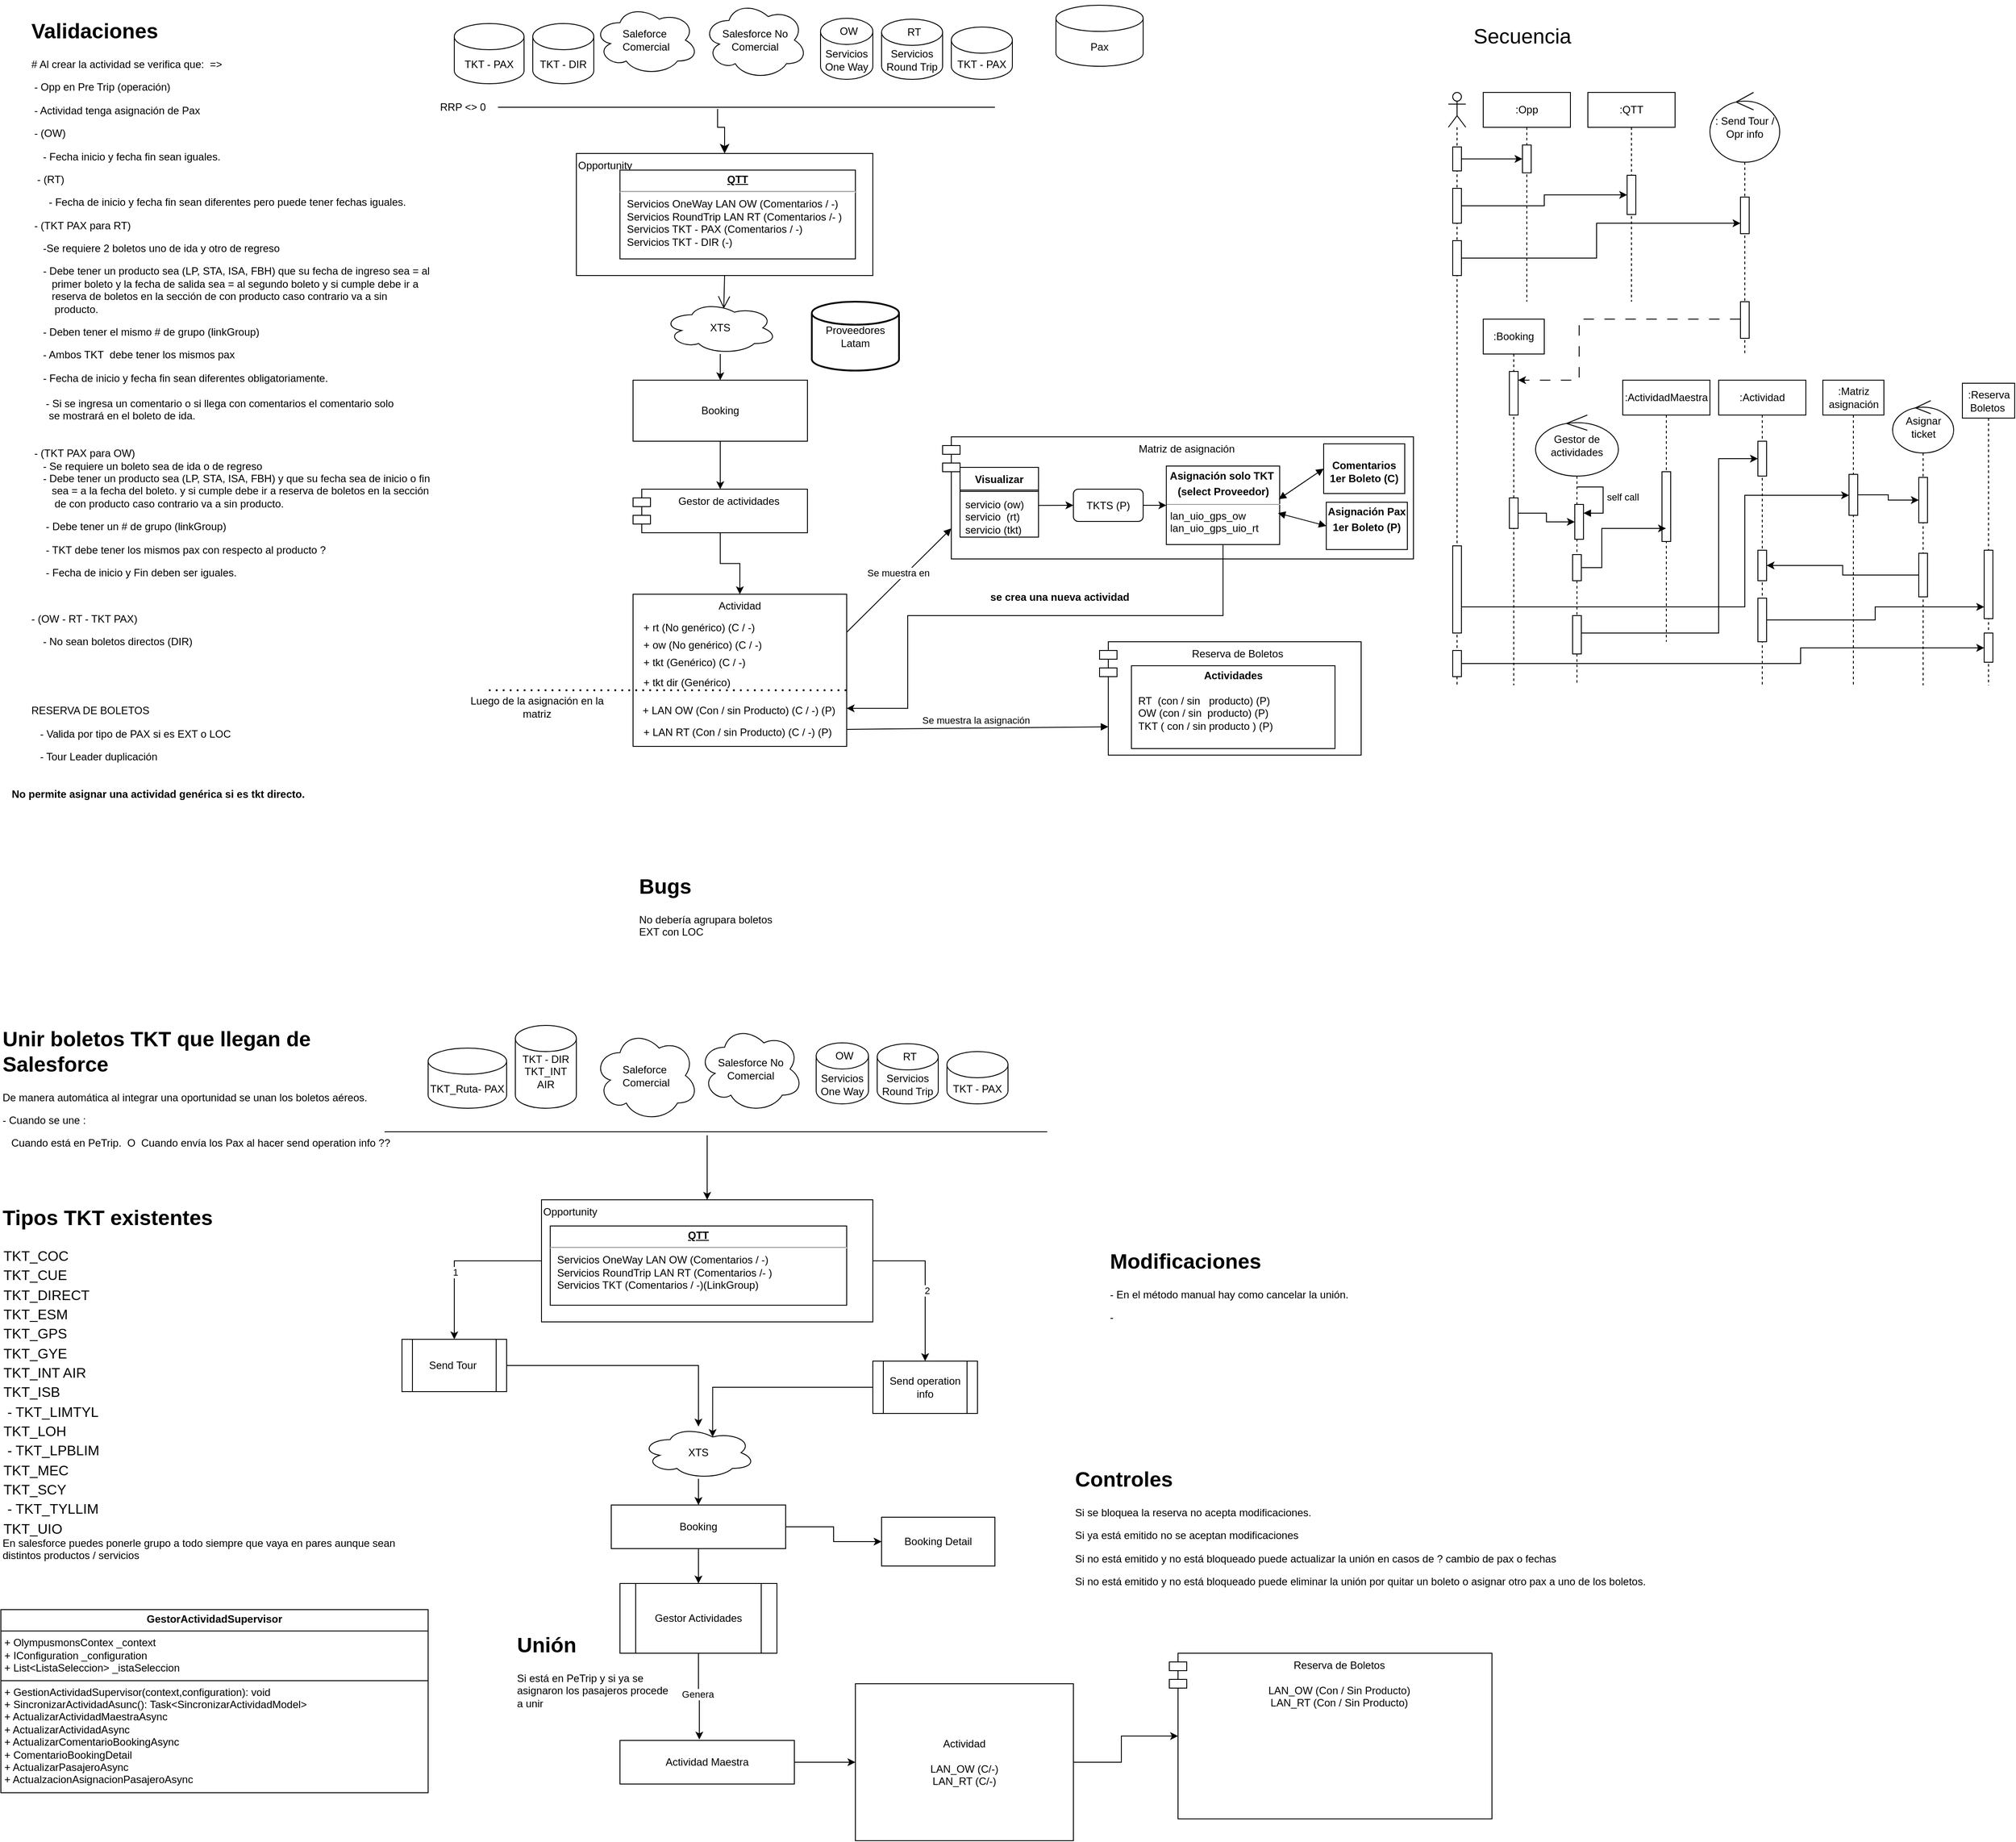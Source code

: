 <mxfile version="24.6.1" type="device">
  <diagram name="Página-1" id="DvsqSxgmwoJQXqp3BJBl">
    <mxGraphModel dx="2501" dy="854" grid="1" gridSize="10" guides="1" tooltips="1" connect="1" arrows="1" fold="1" page="1" pageScale="1" pageWidth="827" pageHeight="1169" math="0" shadow="0">
      <root>
        <mxCell id="0" />
        <mxCell id="1" parent="0" />
        <mxCell id="8ll0A4DqtjS5xaUNRAdo-34" value="" style="edgeStyle=orthogonalEdgeStyle;rounded=0;orthogonalLoop=1;jettySize=auto;html=1;" parent="1" source="UYus7RheZh6hR16-cruA-11" target="8ll0A4DqtjS5xaUNRAdo-27" edge="1">
          <mxGeometry relative="1" as="geometry" />
        </mxCell>
        <mxCell id="8ll0A4DqtjS5xaUNRAdo-14" value="Booking" style="html=1;whiteSpace=wrap;" parent="1" vertex="1">
          <mxGeometry x="-75" y="450" width="200" height="70" as="geometry" />
        </mxCell>
        <mxCell id="8ll0A4DqtjS5xaUNRAdo-15" value="" style="endArrow=open;endFill=1;endSize=12;html=1;rounded=0;exitX=0.5;exitY=1;exitDx=0;exitDy=0;entryX=0.531;entryY=0.133;entryDx=0;entryDy=0;entryPerimeter=0;" parent="1" source="8ll0A4DqtjS5xaUNRAdo-10" target="0UsNF8fL1aefR2bkP3C2-3" edge="1">
          <mxGeometry width="160" relative="1" as="geometry">
            <mxPoint x="130" y="370" as="sourcePoint" />
            <mxPoint x="195" y="440" as="targetPoint" />
          </mxGeometry>
        </mxCell>
        <mxCell id="8ll0A4DqtjS5xaUNRAdo-16" value="Matriz de asignación" style="shape=module;align=left;spacingLeft=20;align=center;verticalAlign=top;whiteSpace=wrap;html=1;" parent="1" vertex="1">
          <mxGeometry x="280" y="515" width="540" height="140" as="geometry" />
        </mxCell>
        <mxCell id="8ll0A4DqtjS5xaUNRAdo-17" value="Reserva de Boletos&amp;nbsp;" style="shape=module;align=left;spacingLeft=20;align=center;verticalAlign=top;whiteSpace=wrap;html=1;" parent="1" vertex="1">
          <mxGeometry x="460" y="750" width="300" height="130" as="geometry" />
        </mxCell>
        <mxCell id="8ll0A4DqtjS5xaUNRAdo-19" value="Se muestra en" style="html=1;verticalAlign=bottom;endArrow=block;curved=0;rounded=0;entryX=0;entryY=0.75;entryDx=10;entryDy=0;entryPerimeter=0;exitX=1;exitY=0.25;exitDx=0;exitDy=0;" parent="1" source="8ll0A4DqtjS5xaUNRAdo-27" target="8ll0A4DqtjS5xaUNRAdo-16" edge="1">
          <mxGeometry x="-0.01" width="80" relative="1" as="geometry">
            <mxPoint x="240" y="470" as="sourcePoint" />
            <mxPoint x="300" y="410" as="targetPoint" />
            <mxPoint as="offset" />
          </mxGeometry>
        </mxCell>
        <mxCell id="8ll0A4DqtjS5xaUNRAdo-21" value="&lt;p style=&quot;margin:0px;margin-top:4px;text-align:center;&quot;&gt;&lt;b&gt;Actividades&lt;/b&gt;&lt;/p&gt;&lt;p style=&quot;margin:0px;margin-left:4px;&quot;&gt;&lt;br&gt;&lt;/p&gt;&lt;p style=&quot;margin:0px;margin-left:4px;&quot;&gt;&amp;nbsp;RT&amp;nbsp; (con / sin&amp;nbsp; &amp;nbsp;producto) (P)&lt;/p&gt;&lt;p style=&quot;margin:0px;margin-left:4px;&quot;&gt;&amp;nbsp;OW (con / sin&amp;nbsp; producto) (P)&lt;/p&gt;&lt;p style=&quot;margin:0px;margin-left:4px;&quot;&gt;&amp;nbsp;TKT ( con / sin producto ) (P)&lt;/p&gt;" style="verticalAlign=top;align=left;overflow=fill;fontSize=12;fontFamily=Helvetica;html=1;whiteSpace=wrap;" parent="1" vertex="1">
          <mxGeometry x="496.57" y="777.5" width="233.43" height="95" as="geometry" />
        </mxCell>
        <mxCell id="8ll0A4DqtjS5xaUNRAdo-44" style="edgeStyle=orthogonalEdgeStyle;rounded=0;orthogonalLoop=1;jettySize=auto;html=1;entryX=1;entryY=0.75;entryDx=0;entryDy=0;exitX=0.5;exitY=1;exitDx=0;exitDy=0;" parent="1" source="8ll0A4DqtjS5xaUNRAdo-22" target="8ll0A4DqtjS5xaUNRAdo-27" edge="1">
          <mxGeometry relative="1" as="geometry">
            <Array as="points">
              <mxPoint x="602" y="720" />
              <mxPoint x="240" y="720" />
              <mxPoint x="240" y="826" />
            </Array>
          </mxGeometry>
        </mxCell>
        <mxCell id="8ll0A4DqtjS5xaUNRAdo-22" value="&lt;p style=&quot;margin:0px;margin-top:4px;text-align:center;&quot;&gt;&lt;b&gt;Asignación solo TKT&amp;nbsp;&lt;/b&gt;&lt;/p&gt;&lt;p style=&quot;margin:0px;margin-top:4px;text-align:center;&quot;&gt;&lt;b&gt;(select Proveedor)&lt;/b&gt;&lt;/p&gt;&lt;hr size=&quot;1&quot;&gt;&lt;p style=&quot;margin:0px;margin-left:4px;&quot;&gt;&lt;/p&gt;&lt;p style=&quot;margin:0px;margin-left:4px;&quot;&gt;lan_uio_gps_ow&lt;/p&gt;&lt;p style=&quot;margin:0px;margin-left:4px;&quot;&gt;&lt;span style=&quot;background-color: initial;&quot;&gt;lan_uio_gps_uio_rt&lt;/span&gt;&lt;/p&gt;&lt;p style=&quot;margin:0px;margin-left:4px;&quot;&gt;&amp;nbsp;&lt;/p&gt;" style="verticalAlign=top;align=left;overflow=fill;fontSize=12;fontFamily=Helvetica;html=1;whiteSpace=wrap;" parent="1" vertex="1">
          <mxGeometry x="536.57" y="548.5" width="130" height="90" as="geometry" />
        </mxCell>
        <mxCell id="8ll0A4DqtjS5xaUNRAdo-23" value="" style="line;strokeWidth=1;fillColor=none;align=left;verticalAlign=middle;spacingTop=-1;spacingLeft=3;spacingRight=3;rotatable=0;labelPosition=right;points=[];portConstraint=eastwest;strokeColor=inherit;" parent="1" vertex="1">
          <mxGeometry x="-230" y="133" width="570" height="8" as="geometry" />
        </mxCell>
        <mxCell id="8ll0A4DqtjS5xaUNRAdo-24" value="" style="edgeStyle=elbowEdgeStyle;elbow=vertical;endArrow=none;html=1;curved=0;rounded=0;endSize=8;startSize=8;endFill=0;entryX=0.442;entryY=0.75;entryDx=0;entryDy=0;entryPerimeter=0;startArrow=classic;startFill=1;exitX=0.5;exitY=0;exitDx=0;exitDy=0;" parent="1" source="8ll0A4DqtjS5xaUNRAdo-10" target="8ll0A4DqtjS5xaUNRAdo-23" edge="1">
          <mxGeometry width="50" height="50" relative="1" as="geometry">
            <mxPoint x="20" y="213" as="sourcePoint" />
            <mxPoint x="230" y="130" as="targetPoint" />
            <Array as="points">
              <mxPoint x="60" y="160" />
            </Array>
          </mxGeometry>
        </mxCell>
        <mxCell id="8ll0A4DqtjS5xaUNRAdo-35" value="Proveedores&lt;br&gt;Latam" style="strokeWidth=2;html=1;shape=mxgraph.flowchart.database;whiteSpace=wrap;" parent="1" vertex="1">
          <mxGeometry x="130" y="360" width="100" height="79" as="geometry" />
        </mxCell>
        <mxCell id="8ll0A4DqtjS5xaUNRAdo-38" value="Visualizar" style="swimlane;fontStyle=1;align=center;verticalAlign=top;childLayout=stackLayout;horizontal=1;startSize=26;horizontalStack=0;resizeParent=1;resizeParentMax=0;resizeLast=0;collapsible=1;marginBottom=0;whiteSpace=wrap;html=1;" parent="1" vertex="1">
          <mxGeometry x="300" y="550" width="90" height="80" as="geometry" />
        </mxCell>
        <mxCell id="8ll0A4DqtjS5xaUNRAdo-40" value="" style="line;strokeWidth=1;fillColor=none;align=left;verticalAlign=middle;spacingTop=-1;spacingLeft=3;spacingRight=3;rotatable=0;labelPosition=right;points=[];portConstraint=eastwest;strokeColor=inherit;" parent="8ll0A4DqtjS5xaUNRAdo-38" vertex="1">
          <mxGeometry y="26" width="90" height="3" as="geometry" />
        </mxCell>
        <mxCell id="8ll0A4DqtjS5xaUNRAdo-39" value="servicio (ow)&lt;br&gt;servicio&amp;nbsp; (rt)&lt;br&gt;servicio (tkt)" style="text;strokeColor=none;fillColor=none;align=left;verticalAlign=top;spacingLeft=4;spacingRight=4;overflow=hidden;rotatable=0;points=[[0,0.5],[1,0.5]];portConstraint=eastwest;whiteSpace=wrap;html=1;" parent="8ll0A4DqtjS5xaUNRAdo-38" vertex="1">
          <mxGeometry y="29" width="90" height="51" as="geometry" />
        </mxCell>
        <mxCell id="8ll0A4DqtjS5xaUNRAdo-45" value="se crea una nueva actividad" style="text;align=center;fontStyle=1;verticalAlign=middle;spacingLeft=3;spacingRight=3;strokeColor=none;rotatable=0;points=[[0,0.5],[1,0.5]];portConstraint=eastwest;html=1;" parent="1" vertex="1">
          <mxGeometry x="319" y="686" width="190" height="26" as="geometry" />
        </mxCell>
        <mxCell id="0UsNF8fL1aefR2bkP3C2-1" value="Salesforce No Comercial" style="ellipse;shape=cloud;whiteSpace=wrap;html=1;align=center;" parent="1" vertex="1">
          <mxGeometry x="5" y="15" width="120" height="90" as="geometry" />
        </mxCell>
        <mxCell id="0UsNF8fL1aefR2bkP3C2-3" value="XTS" style="ellipse;shape=cloud;whiteSpace=wrap;html=1;align=center;" parent="1" vertex="1">
          <mxGeometry x="-40" y="360" width="130" height="60" as="geometry" />
        </mxCell>
        <mxCell id="rrzGRFofWLRTdLjAmEyY-1" value="Se muestra la asignación" style="html=1;verticalAlign=bottom;endArrow=block;curved=0;rounded=0;entryX=0;entryY=0.75;entryDx=10;entryDy=0;entryPerimeter=0;exitX=1;exitY=0.888;exitDx=0;exitDy=0;exitPerimeter=0;" parent="1" source="8ll0A4DqtjS5xaUNRAdo-27" target="8ll0A4DqtjS5xaUNRAdo-17" edge="1">
          <mxGeometry x="-0.009" width="80" relative="1" as="geometry">
            <mxPoint x="205" y="805" as="sourcePoint" />
            <mxPoint x="310" y="730" as="targetPoint" />
            <mxPoint as="offset" />
          </mxGeometry>
        </mxCell>
        <mxCell id="UYus7RheZh6hR16-cruA-1" value="RRP &amp;lt;&amp;gt; 0" style="text;html=1;strokeColor=none;fillColor=none;align=center;verticalAlign=middle;whiteSpace=wrap;rounded=0;" parent="1" vertex="1">
          <mxGeometry x="-300" y="127" width="60" height="20" as="geometry" />
        </mxCell>
        <mxCell id="UYus7RheZh6hR16-cruA-5" value="Pax" style="shape=cylinder3;whiteSpace=wrap;html=1;boundedLbl=1;backgroundOutline=1;size=15;" parent="1" vertex="1">
          <mxGeometry x="410" y="20" width="100" height="70" as="geometry" />
        </mxCell>
        <mxCell id="UYus7RheZh6hR16-cruA-6" value="&lt;h1&gt;Validaciones&lt;/h1&gt;&lt;div&gt;# Al crear la actividad se verifica que:&amp;nbsp; =&amp;gt;&lt;/div&gt;&lt;p&gt;&amp;nbsp;- Opp en Pre Trip (operación)&lt;/p&gt;&lt;p&gt;&amp;nbsp;- Actividad tenga asignación de Pax&lt;/p&gt;&lt;p&gt;&amp;nbsp;- (OW)&lt;/p&gt;&lt;p&gt;&amp;nbsp; &amp;nbsp; - Fecha inicio y fecha fin sean iguales.&lt;/p&gt;&lt;p&gt;&amp;nbsp; - (RT)&lt;/p&gt;&lt;p&gt;&amp;nbsp; &amp;nbsp;&amp;nbsp;&lt;span style=&quot;background-color: initial;&quot;&gt;&amp;nbsp; &lt;/span&gt;&lt;span style=&quot;background-color: initial;&quot;&gt;- Fecha de inicio y fecha fin sean diferentes pero puede tener fechas iguales.&lt;/span&gt;&lt;/p&gt;&lt;p&gt;&amp;nbsp;- (TKT PAX para RT)&lt;/p&gt;&lt;p&gt;&amp;nbsp; &amp;nbsp; -Se requiere 2 boletos uno de ida y otro de regreso&lt;/p&gt;&lt;p&gt;&amp;nbsp; &amp;nbsp; - Debe tener un producto sea (LP, STA, ISA, FBH) que su fecha de ingreso sea&amp;nbsp;&lt;span style=&quot;background-color: initial;&quot;&gt;= al&amp;nbsp; &amp;nbsp; &amp;nbsp; &amp;nbsp; &amp;nbsp;primer boleto y la fecha de salida sea = al segundo boleto y si cumple debe ir a&amp;nbsp; &amp;nbsp; &amp;nbsp; &amp;nbsp; &amp;nbsp; &amp;nbsp; &amp;nbsp;reserva de boletos en la sección de con producto caso contrario va a sin&amp;nbsp; &amp;nbsp; &amp;nbsp; &amp;nbsp; &amp;nbsp; &amp;nbsp; &lt;span style=&quot;white-space: pre;&quot;&gt;&#x9;&lt;/span&gt;producto.&lt;/span&gt;&lt;/p&gt;&lt;p&gt;&amp;nbsp; &amp;nbsp;&amp;nbsp;- Deben tener el mismo # de grupo (linkGroup)&lt;/p&gt;&lt;p&gt;&amp;nbsp; &amp;nbsp; - Ambos TKT&amp;nbsp;&amp;nbsp;debe tener los mismos pax&lt;/p&gt;&amp;nbsp; &amp;nbsp; - Fecha de inicio y fecha fin sean diferentes obligatoriamente.&lt;span style=&quot;white-space: pre; background-color: initial;&quot;&gt;&amp;nbsp;&lt;/span&gt;&lt;div&gt;&lt;span style=&quot;white-space: pre;&quot;&gt;    &lt;/span&gt;&lt;/div&gt;&lt;div&gt;&lt;span style=&quot;white-space: pre;&quot;&gt;     - Si se ingresa un comentario o si llega con comentarios el comentario solo&lt;/span&gt;&lt;/div&gt;&lt;div&gt;&lt;span style=&quot;white-space: pre;&quot;&gt;      se mostrará en el boleto de ida.&lt;/span&gt;&lt;/div&gt;&lt;div&gt;&lt;span style=&quot;white-space: pre;&quot;&gt;&lt;br&gt;&lt;/span&gt;&lt;div&gt;&lt;span style=&quot;white-space: pre;&quot;&gt;&lt;br&gt;&lt;/span&gt;&lt;div&gt;&lt;span style=&quot;white-space: pre;&quot;&gt; - (TKT PAX para OW)&lt;/span&gt;&lt;/div&gt;&lt;div&gt;&lt;span style=&quot;white-space: pre;&quot;&gt;    - Se requiere un boleto sea de ida o de regreso&lt;/span&gt;&lt;/div&gt;&lt;div&gt;&lt;span style=&quot;white-space: pre;&quot;&gt;    - Debe tener un producto sea (LP, STA, ISA, FBH) y que su fecha sea de inicio o fin&lt;/span&gt;&lt;/div&gt;&lt;div&gt;&lt;span style=&quot;white-space: pre;&quot;&gt;       sea = a la fecha del boleto. y si cumple debe ir a reserva de boletos en la sección&lt;/span&gt;&lt;/div&gt;&lt;div&gt;&lt;span style=&quot;white-space: pre;&quot;&gt;&lt;span style=&quot;white-space: pre;&quot;&gt;&#x9;&lt;/span&gt;de con producto caso contrario va a sin producto. &lt;span style=&quot;white-space: pre;&quot;&gt;&#x9;&lt;/span&gt;&lt;br&gt;&lt;/span&gt;&lt;/div&gt;&lt;div&gt;&lt;p&gt;&lt;span style=&quot;&quot;&gt;&lt;span style=&quot;white-space: pre;&quot;&gt;     - Debe tener un # de grupo (linkGroup)&lt;/span&gt;&lt;/span&gt;&lt;/p&gt;&lt;p&gt;&lt;span style=&quot;&quot;&gt;&lt;span style=&quot;white-space: pre;&quot;&gt;&lt;span style=&quot;white-space: pre;&quot;&gt;     - TKT debe tener los mismos pax con respecto al producto ?&lt;/span&gt;&lt;/span&gt;&lt;/span&gt;&lt;/p&gt;&lt;p&gt;&lt;span style=&quot;&quot;&gt;&lt;span style=&quot;white-space: pre;&quot;&gt;&lt;span style=&quot;white-space: pre;&quot;&gt;     - Fecha de inicio y Fin deben ser iguales.&lt;span style=&quot;white-space: pre;&quot;&gt;&#x9;&lt;/span&gt;  &#x9;&lt;/span&gt;&lt;br&gt;&lt;/span&gt;&lt;/span&gt;&lt;/p&gt;&lt;p&gt;&lt;span style=&quot;&quot;&gt;&lt;span style=&quot;white-space: pre;&quot;&gt; &lt;/span&gt;&lt;/span&gt;&lt;/p&gt;&lt;p&gt;&lt;span style=&quot;&quot;&gt;&lt;span style=&quot;white-space: pre;&quot;&gt;- (OW - RT - TKT PAX)&lt;/span&gt;&lt;/span&gt;&lt;br&gt;&lt;/p&gt;&lt;p&gt;&amp;nbsp; &amp;nbsp;&amp;nbsp;- No sean boletos directos (DIR)&lt;/p&gt;&lt;p&gt;&lt;br&gt;&lt;/p&gt;&lt;p&gt;&lt;br&gt;&lt;/p&gt;&lt;p&gt;RESERVA DE BOLETOS&lt;/p&gt;&lt;p&gt;&amp;nbsp; &amp;nbsp;- Valida por tipo de PAX si es EXT o LOC&lt;/p&gt;&lt;p&gt;&amp;nbsp; &amp;nbsp;- Tour Leader duplicación&lt;/p&gt;&amp;nbsp; &amp;nbsp;&amp;nbsp;&lt;/div&gt;&lt;/div&gt;&lt;/div&gt;" style="text;html=1;strokeColor=none;fillColor=none;spacing=5;spacingTop=-20;whiteSpace=wrap;overflow=hidden;rounded=0;" parent="1" vertex="1">
          <mxGeometry x="-770" y="30" width="470" height="890" as="geometry" />
        </mxCell>
        <mxCell id="UYus7RheZh6hR16-cruA-10" value="TKT - PAX" style="shape=cylinder3;whiteSpace=wrap;html=1;boundedLbl=1;backgroundOutline=1;size=15;" parent="1" vertex="1">
          <mxGeometry x="290" y="45" width="70" height="60" as="geometry" />
        </mxCell>
        <mxCell id="UYus7RheZh6hR16-cruA-12" value="" style="edgeStyle=orthogonalEdgeStyle;rounded=0;orthogonalLoop=1;jettySize=auto;html=1;" parent="1" source="8ll0A4DqtjS5xaUNRAdo-14" target="UYus7RheZh6hR16-cruA-11" edge="1">
          <mxGeometry relative="1" as="geometry">
            <mxPoint x="25" y="543.5" as="sourcePoint" />
            <mxPoint x="30" y="703.5" as="targetPoint" />
          </mxGeometry>
        </mxCell>
        <mxCell id="UYus7RheZh6hR16-cruA-11" value="Gestor de actividades" style="shape=module;align=left;spacingLeft=20;align=center;verticalAlign=top;whiteSpace=wrap;html=1;" parent="1" vertex="1">
          <mxGeometry x="-75" y="575" width="200" height="50" as="geometry" />
        </mxCell>
        <mxCell id="UYus7RheZh6hR16-cruA-13" value=":Opp" style="shape=umlLifeline;perimeter=lifelinePerimeter;whiteSpace=wrap;html=1;container=1;dropTarget=0;collapsible=0;recursiveResize=0;outlineConnect=0;portConstraint=eastwest;newEdgeStyle={&quot;curved&quot;:0,&quot;rounded&quot;:0};" parent="1" vertex="1">
          <mxGeometry x="900" y="120" width="100" height="240" as="geometry" />
        </mxCell>
        <mxCell id="UYus7RheZh6hR16-cruA-15" value="" style="html=1;points=[[0,0,0,0,5],[0,1,0,0,-5],[1,0,0,0,5],[1,1,0,0,-5]];perimeter=orthogonalPerimeter;outlineConnect=0;targetShapes=umlLifeline;portConstraint=eastwest;newEdgeStyle={&quot;curved&quot;:0,&quot;rounded&quot;:0};" parent="UYus7RheZh6hR16-cruA-13" vertex="1">
          <mxGeometry x="45" y="60.25" width="10" height="32" as="geometry" />
        </mxCell>
        <mxCell id="UYus7RheZh6hR16-cruA-14" value="&lt;font style=&quot;font-size: 24px;&quot;&gt;Secuencia&lt;/font&gt;" style="text;html=1;strokeColor=none;fillColor=none;align=center;verticalAlign=middle;whiteSpace=wrap;rounded=0;" parent="1" vertex="1">
          <mxGeometry x="875" y="31" width="140" height="50" as="geometry" />
        </mxCell>
        <mxCell id="UYus7RheZh6hR16-cruA-16" value=":QTT" style="shape=umlLifeline;perimeter=lifelinePerimeter;whiteSpace=wrap;html=1;container=1;dropTarget=0;collapsible=0;recursiveResize=0;outlineConnect=0;portConstraint=eastwest;newEdgeStyle={&quot;curved&quot;:0,&quot;rounded&quot;:0};" parent="1" vertex="1">
          <mxGeometry x="1020" y="120" width="100" height="240" as="geometry" />
        </mxCell>
        <mxCell id="UYus7RheZh6hR16-cruA-22" value="" style="html=1;points=[[0,0,0,0,5],[0,1,0,0,-5],[1,0,0,0,5],[1,1,0,0,-5]];perimeter=orthogonalPerimeter;outlineConnect=0;targetShapes=umlLifeline;portConstraint=eastwest;newEdgeStyle={&quot;curved&quot;:0,&quot;rounded&quot;:0};" parent="UYus7RheZh6hR16-cruA-16" vertex="1">
          <mxGeometry x="45" y="95" width="10" height="45" as="geometry" />
        </mxCell>
        <mxCell id="UYus7RheZh6hR16-cruA-17" value="" style="shape=umlLifeline;perimeter=lifelinePerimeter;whiteSpace=wrap;html=1;container=1;dropTarget=0;collapsible=0;recursiveResize=0;outlineConnect=0;portConstraint=eastwest;newEdgeStyle={&quot;curved&quot;:0,&quot;rounded&quot;:0};participant=umlActor;" parent="1" vertex="1">
          <mxGeometry x="860" y="120" width="20" height="680" as="geometry" />
        </mxCell>
        <mxCell id="UYus7RheZh6hR16-cruA-18" value="" style="html=1;points=[[0,0,0,0,5],[0,1,0,0,-5],[1,0,0,0,5],[1,1,0,0,-5]];perimeter=orthogonalPerimeter;outlineConnect=0;targetShapes=umlLifeline;portConstraint=eastwest;newEdgeStyle={&quot;curved&quot;:0,&quot;rounded&quot;:0};" parent="UYus7RheZh6hR16-cruA-17" vertex="1">
          <mxGeometry x="5" y="62.5" width="10" height="27.5" as="geometry" />
        </mxCell>
        <mxCell id="UYus7RheZh6hR16-cruA-21" value="" style="html=1;points=[[0,0,0,0,5],[0,1,0,0,-5],[1,0,0,0,5],[1,1,0,0,-5]];perimeter=orthogonalPerimeter;outlineConnect=0;targetShapes=umlLifeline;portConstraint=eastwest;newEdgeStyle={&quot;curved&quot;:0,&quot;rounded&quot;:0};" parent="UYus7RheZh6hR16-cruA-17" vertex="1">
          <mxGeometry x="5" y="110" width="10" height="40" as="geometry" />
        </mxCell>
        <mxCell id="UYus7RheZh6hR16-cruA-27" value="" style="html=1;points=[[0,0,0,0,5],[0,1,0,0,-5],[1,0,0,0,5],[1,1,0,0,-5]];perimeter=orthogonalPerimeter;outlineConnect=0;targetShapes=umlLifeline;portConstraint=eastwest;newEdgeStyle={&quot;curved&quot;:0,&quot;rounded&quot;:0};" parent="UYus7RheZh6hR16-cruA-17" vertex="1">
          <mxGeometry x="5" y="170" width="10" height="40" as="geometry" />
        </mxCell>
        <mxCell id="UYus7RheZh6hR16-cruA-64" value="" style="html=1;points=[[0,0,0,0,5],[0,1,0,0,-5],[1,0,0,0,5],[1,1,0,0,-5]];perimeter=orthogonalPerimeter;outlineConnect=0;targetShapes=umlLifeline;portConstraint=eastwest;newEdgeStyle={&quot;curved&quot;:0,&quot;rounded&quot;:0};" parent="UYus7RheZh6hR16-cruA-17" vertex="1">
          <mxGeometry x="5" y="520" width="10" height="100" as="geometry" />
        </mxCell>
        <mxCell id="UYus7RheZh6hR16-cruA-20" value="" style="edgeStyle=orthogonalEdgeStyle;rounded=0;orthogonalLoop=1;jettySize=auto;html=1;curved=0;" parent="1" source="UYus7RheZh6hR16-cruA-18" target="UYus7RheZh6hR16-cruA-15" edge="1">
          <mxGeometry relative="1" as="geometry" />
        </mxCell>
        <mxCell id="UYus7RheZh6hR16-cruA-24" style="edgeStyle=orthogonalEdgeStyle;rounded=0;orthogonalLoop=1;jettySize=auto;html=1;curved=0;" parent="1" source="UYus7RheZh6hR16-cruA-21" target="UYus7RheZh6hR16-cruA-22" edge="1">
          <mxGeometry relative="1" as="geometry" />
        </mxCell>
        <mxCell id="UYus7RheZh6hR16-cruA-28" style="edgeStyle=orthogonalEdgeStyle;rounded=0;orthogonalLoop=1;jettySize=auto;html=1;curved=0;" parent="1" source="UYus7RheZh6hR16-cruA-27" target="UYus7RheZh6hR16-cruA-26" edge="1">
          <mxGeometry relative="1" as="geometry">
            <Array as="points">
              <mxPoint x="1030" y="310" />
              <mxPoint x="1030" y="270" />
            </Array>
          </mxGeometry>
        </mxCell>
        <mxCell id="UYus7RheZh6hR16-cruA-29" value=":Booking" style="shape=umlLifeline;perimeter=lifelinePerimeter;whiteSpace=wrap;html=1;container=1;dropTarget=0;collapsible=0;recursiveResize=0;outlineConnect=0;portConstraint=eastwest;newEdgeStyle={&quot;curved&quot;:0,&quot;rounded&quot;:0};" parent="1" vertex="1">
          <mxGeometry x="900" y="380" width="70" height="420" as="geometry" />
        </mxCell>
        <mxCell id="UYus7RheZh6hR16-cruA-31" value="" style="html=1;points=[[0,0,0,0,5],[0,1,0,0,-5],[1,0,0,0,5],[1,1,0,0,-5]];perimeter=orthogonalPerimeter;outlineConnect=0;targetShapes=umlLifeline;portConstraint=eastwest;newEdgeStyle={&quot;curved&quot;:0,&quot;rounded&quot;:0};" parent="UYus7RheZh6hR16-cruA-29" vertex="1">
          <mxGeometry x="30" y="60" width="10" height="50" as="geometry" />
        </mxCell>
        <mxCell id="UYus7RheZh6hR16-cruA-46" value="" style="html=1;points=[[0,0,0,0,5],[0,1,0,0,-5],[1,0,0,0,5],[1,1,0,0,-5]];perimeter=orthogonalPerimeter;outlineConnect=0;targetShapes=umlLifeline;portConstraint=eastwest;newEdgeStyle={&quot;curved&quot;:0,&quot;rounded&quot;:0};" parent="UYus7RheZh6hR16-cruA-29" vertex="1">
          <mxGeometry x="30" y="205" width="10" height="35" as="geometry" />
        </mxCell>
        <mxCell id="UYus7RheZh6hR16-cruA-34" style="edgeStyle=orthogonalEdgeStyle;rounded=0;orthogonalLoop=1;jettySize=auto;html=1;curved=0;dashed=1;dashPattern=12 12;" parent="1" source="UYus7RheZh6hR16-cruA-33" target="UYus7RheZh6hR16-cruA-31" edge="1">
          <mxGeometry relative="1" as="geometry">
            <Array as="points">
              <mxPoint x="1010" y="380" />
              <mxPoint x="1010" y="450" />
            </Array>
          </mxGeometry>
        </mxCell>
        <mxCell id="UYus7RheZh6hR16-cruA-38" value=": Send Tour / Opr info" style="shape=umlLifeline;perimeter=lifelinePerimeter;whiteSpace=wrap;html=1;container=1;dropTarget=0;collapsible=0;recursiveResize=0;outlineConnect=0;portConstraint=eastwest;newEdgeStyle={&quot;curved&quot;:0,&quot;rounded&quot;:0};participant=umlControl;size=80;" parent="1" vertex="1">
          <mxGeometry x="1160" y="120" width="80" height="300" as="geometry" />
        </mxCell>
        <mxCell id="UYus7RheZh6hR16-cruA-26" value="" style="html=1;points=[[0,0,0,0,5],[0,1,0,0,-5],[1,0,0,0,5],[1,1,0,0,-5]];perimeter=orthogonalPerimeter;outlineConnect=0;targetShapes=umlLifeline;portConstraint=eastwest;newEdgeStyle={&quot;curved&quot;:0,&quot;rounded&quot;:0};" parent="UYus7RheZh6hR16-cruA-38" vertex="1">
          <mxGeometry x="35" y="120" width="10" height="42" as="geometry" />
        </mxCell>
        <mxCell id="UYus7RheZh6hR16-cruA-33" value="" style="html=1;points=[[0,0,0,0,5],[0,1,0,0,-5],[1,0,0,0,5],[1,1,0,0,-5]];perimeter=orthogonalPerimeter;outlineConnect=0;targetShapes=umlLifeline;portConstraint=eastwest;newEdgeStyle={&quot;curved&quot;:0,&quot;rounded&quot;:0};" parent="UYus7RheZh6hR16-cruA-38" vertex="1">
          <mxGeometry x="35" y="240" width="10" height="42" as="geometry" />
        </mxCell>
        <mxCell id="UYus7RheZh6hR16-cruA-39" value="Gestor de actividades" style="shape=umlLifeline;perimeter=lifelinePerimeter;whiteSpace=wrap;html=1;container=1;dropTarget=0;collapsible=0;recursiveResize=0;outlineConnect=0;portConstraint=eastwest;newEdgeStyle={&quot;curved&quot;:0,&quot;rounded&quot;:0};participant=umlControl;size=70;" parent="1" vertex="1">
          <mxGeometry x="960" y="490" width="95" height="310" as="geometry" />
        </mxCell>
        <mxCell id="UYus7RheZh6hR16-cruA-40" value="" style="html=1;points=[[0,0,0,0,5],[0,1,0,0,-5],[1,0,0,0,5],[1,1,0,0,-5]];perimeter=orthogonalPerimeter;outlineConnect=0;targetShapes=umlLifeline;portConstraint=eastwest;newEdgeStyle={&quot;curved&quot;:0,&quot;rounded&quot;:0};" parent="UYus7RheZh6hR16-cruA-39" vertex="1">
          <mxGeometry x="45" y="102.5" width="10" height="40" as="geometry" />
        </mxCell>
        <mxCell id="UYus7RheZh6hR16-cruA-41" value="self call" style="html=1;align=left;spacingLeft=2;endArrow=block;rounded=0;edgeStyle=orthogonalEdgeStyle;curved=0;rounded=0;" parent="UYus7RheZh6hR16-cruA-39" target="UYus7RheZh6hR16-cruA-40" edge="1">
          <mxGeometry relative="1" as="geometry">
            <mxPoint x="47.5" y="82.5" as="sourcePoint" />
            <Array as="points">
              <mxPoint x="77.5" y="112.5" />
            </Array>
          </mxGeometry>
        </mxCell>
        <mxCell id="UYus7RheZh6hR16-cruA-48" value="" style="html=1;points=[[0,0,0,0,5],[0,1,0,0,-5],[1,0,0,0,5],[1,1,0,0,-5]];perimeter=orthogonalPerimeter;outlineConnect=0;targetShapes=umlLifeline;portConstraint=eastwest;newEdgeStyle={&quot;curved&quot;:0,&quot;rounded&quot;:0};" parent="UYus7RheZh6hR16-cruA-39" vertex="1">
          <mxGeometry x="42.5" y="230" width="10" height="44" as="geometry" />
        </mxCell>
        <mxCell id="pSIFmYmZ6-fY1TcUgxvQ-3" value="" style="html=1;points=[[0,0,0,0,5],[0,1,0,0,-5],[1,0,0,0,5],[1,1,0,0,-5]];perimeter=orthogonalPerimeter;outlineConnect=0;targetShapes=umlLifeline;portConstraint=eastwest;newEdgeStyle={&quot;curved&quot;:0,&quot;rounded&quot;:0};" parent="UYus7RheZh6hR16-cruA-39" vertex="1">
          <mxGeometry x="42.5" y="160" width="10" height="30" as="geometry" />
        </mxCell>
        <mxCell id="UYus7RheZh6hR16-cruA-42" value=":Actividad" style="shape=umlLifeline;perimeter=lifelinePerimeter;whiteSpace=wrap;html=1;container=1;dropTarget=0;collapsible=0;recursiveResize=0;outlineConnect=0;portConstraint=eastwest;newEdgeStyle={&quot;curved&quot;:0,&quot;rounded&quot;:0};" parent="1" vertex="1">
          <mxGeometry x="1170" y="450" width="100" height="350" as="geometry" />
        </mxCell>
        <mxCell id="UYus7RheZh6hR16-cruA-44" value="" style="html=1;points=[[0,0,0,0,5],[0,1,0,0,-5],[1,0,0,0,5],[1,1,0,0,-5]];perimeter=orthogonalPerimeter;outlineConnect=0;targetShapes=umlLifeline;portConstraint=eastwest;newEdgeStyle={&quot;curved&quot;:0,&quot;rounded&quot;:0};" parent="UYus7RheZh6hR16-cruA-42" vertex="1">
          <mxGeometry x="45" y="70" width="10" height="40" as="geometry" />
        </mxCell>
        <mxCell id="UYus7RheZh6hR16-cruA-60" value="" style="html=1;points=[[0,0,0,0,5],[0,1,0,0,-5],[1,0,0,0,5],[1,1,0,0,-5]];perimeter=orthogonalPerimeter;outlineConnect=0;targetShapes=umlLifeline;portConstraint=eastwest;newEdgeStyle={&quot;curved&quot;:0,&quot;rounded&quot;:0};" parent="UYus7RheZh6hR16-cruA-42" vertex="1">
          <mxGeometry x="45" y="195" width="10" height="35" as="geometry" />
        </mxCell>
        <mxCell id="UYus7RheZh6hR16-cruA-62" value="" style="html=1;points=[[0,0,0,0,5],[0,1,0,0,-5],[1,0,0,0,5],[1,1,0,0,-5]];perimeter=orthogonalPerimeter;outlineConnect=0;targetShapes=umlLifeline;portConstraint=eastwest;newEdgeStyle={&quot;curved&quot;:0,&quot;rounded&quot;:0};" parent="UYus7RheZh6hR16-cruA-42" vertex="1">
          <mxGeometry x="45" y="250" width="10" height="50" as="geometry" />
        </mxCell>
        <mxCell id="UYus7RheZh6hR16-cruA-45" value=":Matriz asignación" style="shape=umlLifeline;perimeter=lifelinePerimeter;whiteSpace=wrap;html=1;container=1;dropTarget=0;collapsible=0;recursiveResize=0;outlineConnect=0;portConstraint=eastwest;newEdgeStyle={&quot;curved&quot;:0,&quot;rounded&quot;:0};" parent="1" vertex="1">
          <mxGeometry x="1289.5" y="450" width="70" height="350" as="geometry" />
        </mxCell>
        <mxCell id="UYus7RheZh6hR16-cruA-54" value="" style="html=1;points=[[0,0,0,0,5],[0,1,0,0,-5],[1,0,0,0,5],[1,1,0,0,-5]];perimeter=orthogonalPerimeter;outlineConnect=0;targetShapes=umlLifeline;portConstraint=eastwest;newEdgeStyle={&quot;curved&quot;:0,&quot;rounded&quot;:0};" parent="UYus7RheZh6hR16-cruA-45" vertex="1">
          <mxGeometry x="30" y="108" width="10" height="47" as="geometry" />
        </mxCell>
        <mxCell id="UYus7RheZh6hR16-cruA-47" style="edgeStyle=orthogonalEdgeStyle;rounded=0;orthogonalLoop=1;jettySize=auto;html=1;curved=0;" parent="1" source="UYus7RheZh6hR16-cruA-46" target="UYus7RheZh6hR16-cruA-40" edge="1">
          <mxGeometry relative="1" as="geometry" />
        </mxCell>
        <mxCell id="UYus7RheZh6hR16-cruA-49" style="edgeStyle=orthogonalEdgeStyle;rounded=0;orthogonalLoop=1;jettySize=auto;html=1;curved=0;" parent="1" source="UYus7RheZh6hR16-cruA-48" target="UYus7RheZh6hR16-cruA-44" edge="1">
          <mxGeometry relative="1" as="geometry">
            <Array as="points">
              <mxPoint x="1170" y="740" />
              <mxPoint x="1170" y="540" />
            </Array>
          </mxGeometry>
        </mxCell>
        <mxCell id="UYus7RheZh6hR16-cruA-52" value=":Reserva Boletos&amp;nbsp;" style="shape=umlLifeline;perimeter=lifelinePerimeter;whiteSpace=wrap;html=1;container=1;dropTarget=0;collapsible=0;recursiveResize=0;outlineConnect=0;portConstraint=eastwest;newEdgeStyle={&quot;curved&quot;:0,&quot;rounded&quot;:0};" parent="1" vertex="1">
          <mxGeometry x="1449.5" y="453.5" width="60" height="346.5" as="geometry" />
        </mxCell>
        <mxCell id="UYus7RheZh6hR16-cruA-53" value="" style="html=1;points=[[0,0,0,0,5],[0,1,0,0,-5],[1,0,0,0,5],[1,1,0,0,-5]];perimeter=orthogonalPerimeter;outlineConnect=0;targetShapes=umlLifeline;portConstraint=eastwest;newEdgeStyle={&quot;curved&quot;:0,&quot;rounded&quot;:0};" parent="UYus7RheZh6hR16-cruA-52" vertex="1">
          <mxGeometry x="25" y="191.5" width="10" height="78.5" as="geometry" />
        </mxCell>
        <mxCell id="X0X6lCmc-lcTKx6DjE52-10" value="" style="html=1;points=[[0,0,0,0,5],[0,1,0,0,-5],[1,0,0,0,5],[1,1,0,0,-5]];perimeter=orthogonalPerimeter;outlineConnect=0;targetShapes=umlLifeline;portConstraint=eastwest;newEdgeStyle={&quot;curved&quot;:0,&quot;rounded&quot;:0};" parent="UYus7RheZh6hR16-cruA-52" vertex="1">
          <mxGeometry x="25" y="286.5" width="10" height="33.5" as="geometry" />
        </mxCell>
        <mxCell id="UYus7RheZh6hR16-cruA-55" value="Asignar ticket" style="shape=umlLifeline;perimeter=lifelinePerimeter;whiteSpace=wrap;html=1;container=1;dropTarget=0;collapsible=0;recursiveResize=0;outlineConnect=0;portConstraint=eastwest;newEdgeStyle={&quot;curved&quot;:0,&quot;rounded&quot;:0};participant=umlControl;size=60;" parent="1" vertex="1">
          <mxGeometry x="1369.5" y="473.5" width="70" height="326.5" as="geometry" />
        </mxCell>
        <mxCell id="UYus7RheZh6hR16-cruA-56" value="" style="html=1;points=[[0,0,0,0,5],[0,1,0,0,-5],[1,0,0,0,5],[1,1,0,0,-5]];perimeter=orthogonalPerimeter;outlineConnect=0;targetShapes=umlLifeline;portConstraint=eastwest;newEdgeStyle={&quot;curved&quot;:0,&quot;rounded&quot;:0};" parent="UYus7RheZh6hR16-cruA-55" vertex="1">
          <mxGeometry x="30" y="88" width="10" height="52" as="geometry" />
        </mxCell>
        <mxCell id="UYus7RheZh6hR16-cruA-59" value="" style="html=1;points=[[0,0,0,0,5],[0,1,0,0,-5],[1,0,0,0,5],[1,1,0,0,-5]];perimeter=orthogonalPerimeter;outlineConnect=0;targetShapes=umlLifeline;portConstraint=eastwest;newEdgeStyle={&quot;curved&quot;:0,&quot;rounded&quot;:0};" parent="UYus7RheZh6hR16-cruA-55" vertex="1">
          <mxGeometry x="30" y="175" width="10" height="50" as="geometry" />
        </mxCell>
        <mxCell id="UYus7RheZh6hR16-cruA-58" style="edgeStyle=orthogonalEdgeStyle;rounded=0;orthogonalLoop=1;jettySize=auto;html=1;curved=0;" parent="1" source="UYus7RheZh6hR16-cruA-54" target="UYus7RheZh6hR16-cruA-56" edge="1">
          <mxGeometry relative="1" as="geometry" />
        </mxCell>
        <mxCell id="UYus7RheZh6hR16-cruA-61" style="edgeStyle=orthogonalEdgeStyle;rounded=0;orthogonalLoop=1;jettySize=auto;html=1;curved=0;" parent="1" source="UYus7RheZh6hR16-cruA-59" target="UYus7RheZh6hR16-cruA-60" edge="1">
          <mxGeometry relative="1" as="geometry" />
        </mxCell>
        <mxCell id="UYus7RheZh6hR16-cruA-63" style="edgeStyle=orthogonalEdgeStyle;rounded=0;orthogonalLoop=1;jettySize=auto;html=1;curved=0;" parent="1" source="UYus7RheZh6hR16-cruA-62" target="UYus7RheZh6hR16-cruA-53" edge="1">
          <mxGeometry relative="1" as="geometry">
            <Array as="points">
              <mxPoint x="1349.5" y="725" />
              <mxPoint x="1349.5" y="710" />
            </Array>
          </mxGeometry>
        </mxCell>
        <mxCell id="UYus7RheZh6hR16-cruA-65" style="edgeStyle=orthogonalEdgeStyle;rounded=0;orthogonalLoop=1;jettySize=auto;html=1;curved=0;" parent="1" source="UYus7RheZh6hR16-cruA-64" target="UYus7RheZh6hR16-cruA-54" edge="1">
          <mxGeometry relative="1" as="geometry">
            <Array as="points">
              <mxPoint x="1200" y="710" />
              <mxPoint x="1200" y="582" />
            </Array>
          </mxGeometry>
        </mxCell>
        <mxCell id="X0X6lCmc-lcTKx6DjE52-2" value="TKTS (P)" style="rounded=1;whiteSpace=wrap;html=1;" parent="1" vertex="1">
          <mxGeometry x="430" y="575" width="80" height="37" as="geometry" />
        </mxCell>
        <mxCell id="X0X6lCmc-lcTKx6DjE52-3" value="" style="endArrow=classic;html=1;rounded=0;exitX=0.994;exitY=0.286;exitDx=0;exitDy=0;exitPerimeter=0;entryX=0;entryY=0.5;entryDx=0;entryDy=0;" parent="1" source="8ll0A4DqtjS5xaUNRAdo-39" target="X0X6lCmc-lcTKx6DjE52-2" edge="1">
          <mxGeometry width="50" height="50" relative="1" as="geometry">
            <mxPoint x="640" y="460" as="sourcePoint" />
            <mxPoint x="690" y="410" as="targetPoint" />
          </mxGeometry>
        </mxCell>
        <mxCell id="X0X6lCmc-lcTKx6DjE52-4" value="" style="endArrow=classic;html=1;rounded=0;exitX=1;exitY=0.5;exitDx=0;exitDy=0;entryX=0;entryY=0.5;entryDx=0;entryDy=0;" parent="1" source="X0X6lCmc-lcTKx6DjE52-2" target="8ll0A4DqtjS5xaUNRAdo-22" edge="1">
          <mxGeometry width="50" height="50" relative="1" as="geometry">
            <mxPoint x="640" y="460" as="sourcePoint" />
            <mxPoint x="690" y="410" as="targetPoint" />
          </mxGeometry>
        </mxCell>
        <mxCell id="X0X6lCmc-lcTKx6DjE52-7" value="" style="html=1;points=[[0,0,0,0,5],[0,1,0,0,-5],[1,0,0,0,5],[1,1,0,0,-5]];perimeter=orthogonalPerimeter;outlineConnect=0;targetShapes=umlLifeline;portConstraint=eastwest;newEdgeStyle={&quot;curved&quot;:0,&quot;rounded&quot;:0};" parent="1" vertex="1">
          <mxGeometry x="865" y="760" width="10" height="30" as="geometry" />
        </mxCell>
        <mxCell id="X0X6lCmc-lcTKx6DjE52-12" style="edgeStyle=orthogonalEdgeStyle;rounded=0;orthogonalLoop=1;jettySize=auto;html=1;curved=0;" parent="1" source="X0X6lCmc-lcTKx6DjE52-7" target="X0X6lCmc-lcTKx6DjE52-10" edge="1">
          <mxGeometry relative="1" as="geometry">
            <Array as="points">
              <mxPoint x="1264" y="775" />
              <mxPoint x="1264" y="757" />
            </Array>
            <mxPoint x="1135.5" y="785" as="sourcePoint" />
            <mxPoint x="1380" y="760" as="targetPoint" />
          </mxGeometry>
        </mxCell>
        <mxCell id="vhfLVp8dyHEKjfpXiKtt-1" value="&lt;p style=&quot;margin:0px;margin-top:4px;text-align:center;&quot;&gt;&lt;br&gt;&lt;b&gt;Comentarios 1er Boleto (C)&lt;/b&gt;&lt;/p&gt;" style="verticalAlign=top;align=left;overflow=fill;fontSize=12;fontFamily=Helvetica;html=1;whiteSpace=wrap;" parent="1" vertex="1">
          <mxGeometry x="717" y="523" width="93" height="57" as="geometry" />
        </mxCell>
        <mxCell id="vhfLVp8dyHEKjfpXiKtt-2" value="&lt;p style=&quot;margin:0px;margin-top:4px;text-align:center;&quot;&gt;&lt;b&gt;Asignación Pax&lt;/b&gt;&lt;/p&gt;&lt;p style=&quot;margin:0px;margin-top:4px;text-align:center;&quot;&gt;&lt;b&gt;1er Boleto (P)&lt;/b&gt;&lt;/p&gt;" style="verticalAlign=top;align=left;overflow=fill;fontSize=12;fontFamily=Helvetica;html=1;whiteSpace=wrap;" parent="1" vertex="1">
          <mxGeometry x="720" y="590" width="93" height="54.25" as="geometry" />
        </mxCell>
        <mxCell id="vhfLVp8dyHEKjfpXiKtt-3" value="" style="endArrow=block;startArrow=block;endFill=1;startFill=1;html=1;rounded=0;entryX=0;entryY=0.5;entryDx=0;entryDy=0;exitX=0.992;exitY=0.422;exitDx=0;exitDy=0;exitPerimeter=0;" parent="1" source="8ll0A4DqtjS5xaUNRAdo-22" target="vhfLVp8dyHEKjfpXiKtt-1" edge="1">
          <mxGeometry width="160" relative="1" as="geometry">
            <mxPoint x="550" y="540" as="sourcePoint" />
            <mxPoint x="710" y="540" as="targetPoint" />
          </mxGeometry>
        </mxCell>
        <mxCell id="vhfLVp8dyHEKjfpXiKtt-4" value="" style="endArrow=block;startArrow=block;endFill=1;startFill=1;html=1;rounded=0;exitX=0.985;exitY=0.6;exitDx=0;exitDy=0;entryX=0;entryY=0.5;entryDx=0;entryDy=0;exitPerimeter=0;" parent="1" source="8ll0A4DqtjS5xaUNRAdo-22" target="vhfLVp8dyHEKjfpXiKtt-2" edge="1">
          <mxGeometry width="160" relative="1" as="geometry">
            <mxPoint x="640" y="686" as="sourcePoint" />
            <mxPoint x="800" y="686" as="targetPoint" />
          </mxGeometry>
        </mxCell>
        <mxCell id="pSIFmYmZ6-fY1TcUgxvQ-1" value=":ActividadMaestra" style="shape=umlLifeline;perimeter=lifelinePerimeter;whiteSpace=wrap;html=1;container=1;dropTarget=0;collapsible=0;recursiveResize=0;outlineConnect=0;portConstraint=eastwest;newEdgeStyle={&quot;curved&quot;:0,&quot;rounded&quot;:0};" parent="1" vertex="1">
          <mxGeometry x="1060" y="450" width="100" height="300" as="geometry" />
        </mxCell>
        <mxCell id="pSIFmYmZ6-fY1TcUgxvQ-2" value="" style="html=1;points=[[0,0,0,0,5],[0,1,0,0,-5],[1,0,0,0,5],[1,1,0,0,-5]];perimeter=orthogonalPerimeter;outlineConnect=0;targetShapes=umlLifeline;portConstraint=eastwest;newEdgeStyle={&quot;curved&quot;:0,&quot;rounded&quot;:0};" parent="pSIFmYmZ6-fY1TcUgxvQ-1" vertex="1">
          <mxGeometry x="45" y="105" width="10" height="80" as="geometry" />
        </mxCell>
        <mxCell id="pSIFmYmZ6-fY1TcUgxvQ-4" style="edgeStyle=orthogonalEdgeStyle;rounded=0;orthogonalLoop=1;jettySize=auto;html=1;curved=0;" parent="1" source="pSIFmYmZ6-fY1TcUgxvQ-3" target="pSIFmYmZ6-fY1TcUgxvQ-1" edge="1">
          <mxGeometry relative="1" as="geometry">
            <Array as="points">
              <mxPoint x="1036" y="665" />
              <mxPoint x="1036" y="620" />
            </Array>
          </mxGeometry>
        </mxCell>
        <mxCell id="LuD3tLtz7ukAMuehC5qO-1" value="Saleforce&amp;nbsp;&lt;div&gt;Comercial&lt;/div&gt;" style="ellipse;shape=cloud;whiteSpace=wrap;html=1;" parent="1" vertex="1">
          <mxGeometry x="-120" y="20" width="120" height="80" as="geometry" />
        </mxCell>
        <mxCell id="LuD3tLtz7ukAMuehC5qO-2" value="TKT - PAX" style="shape=cylinder3;whiteSpace=wrap;html=1;boundedLbl=1;backgroundOutline=1;size=15;" parent="1" vertex="1">
          <mxGeometry x="-280" y="41" width="80" height="69" as="geometry" />
        </mxCell>
        <mxCell id="LuD3tLtz7ukAMuehC5qO-5" style="edgeStyle=orthogonalEdgeStyle;rounded=0;orthogonalLoop=1;jettySize=auto;html=1;entryX=0.5;entryY=0;entryDx=0;entryDy=0;" parent="1" source="0UsNF8fL1aefR2bkP3C2-3" target="8ll0A4DqtjS5xaUNRAdo-14" edge="1">
          <mxGeometry relative="1" as="geometry" />
        </mxCell>
        <mxCell id="75b2KQswKUu_0h9fE6tc-2" value="TKT - DIR" style="shape=cylinder3;whiteSpace=wrap;html=1;boundedLbl=1;backgroundOutline=1;size=15;" parent="1" vertex="1">
          <mxGeometry x="-190" y="41" width="70" height="69" as="geometry" />
        </mxCell>
        <mxCell id="75b2KQswKUu_0h9fE6tc-3" value="" style="group" parent="1" vertex="1" connectable="0">
          <mxGeometry x="140" y="35" width="60" height="70" as="geometry" />
        </mxCell>
        <mxCell id="8ll0A4DqtjS5xaUNRAdo-3" value="Servicios One Way" style="shape=cylinder3;whiteSpace=wrap;html=1;boundedLbl=1;backgroundOutline=1;size=15;" parent="75b2KQswKUu_0h9fE6tc-3" vertex="1">
          <mxGeometry width="60" height="70" as="geometry" />
        </mxCell>
        <mxCell id="UYus7RheZh6hR16-cruA-2" value="&lt;p style=&quot;text-align: left; margin: 0px 0px 0px 4px;&quot;&gt;OW&lt;/p&gt;" style="text;html=1;strokeColor=none;fillColor=none;align=center;verticalAlign=middle;whiteSpace=wrap;rounded=0;" parent="75b2KQswKUu_0h9fE6tc-3" vertex="1">
          <mxGeometry x="12.5" width="35" height="30" as="geometry" />
        </mxCell>
        <mxCell id="75b2KQswKUu_0h9fE6tc-4" value="" style="group" parent="1" vertex="1" connectable="0">
          <mxGeometry x="210" y="36" width="70" height="69" as="geometry" />
        </mxCell>
        <mxCell id="8ll0A4DqtjS5xaUNRAdo-4" value="Servicios Round Trip" style="shape=cylinder3;whiteSpace=wrap;html=1;boundedLbl=1;backgroundOutline=1;size=15;" parent="75b2KQswKUu_0h9fE6tc-4" vertex="1">
          <mxGeometry width="70" height="69" as="geometry" />
        </mxCell>
        <mxCell id="UYus7RheZh6hR16-cruA-7" value="&lt;p style=&quot;text-align: left; margin: 0px 0px 0px 4px;&quot;&gt;RT&lt;/p&gt;" style="text;html=1;strokeColor=none;fillColor=none;align=center;verticalAlign=middle;whiteSpace=wrap;rounded=0;" parent="75b2KQswKUu_0h9fE6tc-4" vertex="1">
          <mxGeometry x="22.5" width="25" height="30" as="geometry" />
        </mxCell>
        <mxCell id="75b2KQswKUu_0h9fE6tc-6" value="" style="group" parent="1" vertex="1" connectable="0">
          <mxGeometry x="-140" y="190" width="340" height="140" as="geometry" />
        </mxCell>
        <mxCell id="8ll0A4DqtjS5xaUNRAdo-10" value="Opportunity" style="html=1;whiteSpace=wrap;verticalAlign=top;align=left;" parent="75b2KQswKUu_0h9fE6tc-6" vertex="1">
          <mxGeometry width="340" height="140" as="geometry" />
        </mxCell>
        <mxCell id="8ll0A4DqtjS5xaUNRAdo-11" value="&lt;p style=&quot;margin:0px;margin-top:4px;text-align:center;text-decoration:underline;&quot;&gt;&lt;b&gt;QTT&lt;/b&gt;&lt;/p&gt;&lt;hr&gt;&lt;p style=&quot;margin:0px;margin-left:8px;&quot;&gt;Servicios OneWay LAN OW (Comentarios / -)&lt;/p&gt;&lt;p style=&quot;margin:0px;margin-left:8px;&quot;&gt;Servicios RoundTrip LAN RT (Comentarios /- )&lt;/p&gt;&lt;p style=&quot;margin:0px;margin-left:8px;&quot;&gt;Servicios TKT - PAX (Comentarios / -)&lt;/p&gt;&lt;p style=&quot;margin:0px;margin-left:8px;&quot;&gt;Servicios TKT - DIR (-)&lt;/p&gt;&lt;p style=&quot;margin:0px;margin-left:8px;&quot;&gt;&lt;br&gt;&lt;/p&gt;" style="verticalAlign=top;align=left;overflow=fill;fontSize=12;fontFamily=Helvetica;html=1;whiteSpace=wrap;" parent="75b2KQswKUu_0h9fE6tc-6" vertex="1">
          <mxGeometry x="50" y="19.09" width="270" height="101.82" as="geometry" />
        </mxCell>
        <mxCell id="75b2KQswKUu_0h9fE6tc-8" value="" style="group" parent="1" vertex="1" connectable="0">
          <mxGeometry x="-75" y="686" width="245" height="184" as="geometry" />
        </mxCell>
        <mxCell id="8ll0A4DqtjS5xaUNRAdo-27" value="Actividad" style="html=1;whiteSpace=wrap;verticalAlign=top;" parent="75b2KQswKUu_0h9fE6tc-8" vertex="1">
          <mxGeometry y="9.487" width="245.0" height="174.512" as="geometry" />
        </mxCell>
        <mxCell id="X0X6lCmc-lcTKx6DjE52-5" value="+ rt (No genérico) (C / -)" style="text;strokeColor=none;fillColor=none;align=left;verticalAlign=top;spacingLeft=4;spacingRight=4;overflow=hidden;rotatable=0;points=[[0,0.5],[1,0.5]];portConstraint=eastwest;whiteSpace=wrap;html=1;" parent="75b2KQswKUu_0h9fE6tc-8" vertex="1">
          <mxGeometry x="6.125" y="33.92" width="202.125" height="26.08" as="geometry" />
        </mxCell>
        <mxCell id="X0X6lCmc-lcTKx6DjE52-6" value="+ ow (No genérico) (C / -)" style="text;strokeColor=none;fillColor=none;align=left;verticalAlign=top;spacingLeft=4;spacingRight=4;overflow=hidden;rotatable=0;points=[[0,0.5],[1,0.5]];portConstraint=eastwest;whiteSpace=wrap;html=1;" parent="75b2KQswKUu_0h9fE6tc-8" vertex="1">
          <mxGeometry x="6.125" y="54" width="214.375" height="26.18" as="geometry" />
        </mxCell>
        <mxCell id="75b2KQswKUu_0h9fE6tc-7" value="+ tkt (Genérico) (C / -)" style="text;strokeColor=none;fillColor=none;align=left;verticalAlign=top;spacingLeft=4;spacingRight=4;overflow=hidden;rotatable=0;points=[[0,0.5],[1,0.5]];portConstraint=eastwest;whiteSpace=wrap;html=1;" parent="75b2KQswKUu_0h9fE6tc-8" vertex="1">
          <mxGeometry x="6.125" y="74" width="202.125" height="22.95" as="geometry" />
        </mxCell>
        <mxCell id="75b2KQswKUu_0h9fE6tc-9" value="+ LAN OW (Con / sin Producto) (C / -) (P)" style="text;strokeColor=none;fillColor=none;align=left;verticalAlign=top;spacingLeft=4;spacingRight=4;overflow=hidden;rotatable=0;points=[[0,0.5],[1,0.5]];portConstraint=eastwest;whiteSpace=wrap;html=1;" parent="75b2KQswKUu_0h9fE6tc-8" vertex="1">
          <mxGeometry x="4.9" y="129.09" width="240.1" height="29.9" as="geometry" />
        </mxCell>
        <mxCell id="75b2KQswKUu_0h9fE6tc-10" value="+ LAN RT (Con / sin Producto) (C / -) (P)" style="text;strokeColor=none;fillColor=none;align=left;verticalAlign=top;spacingLeft=4;spacingRight=4;overflow=hidden;rotatable=0;points=[[0,0.5],[1,0.5]];portConstraint=eastwest;whiteSpace=wrap;html=1;" parent="75b2KQswKUu_0h9fE6tc-8" vertex="1">
          <mxGeometry x="6.125" y="154.1" width="238.875" height="29.9" as="geometry" />
        </mxCell>
        <mxCell id="75b2KQswKUu_0h9fE6tc-11" value="" style="endArrow=none;dashed=1;html=1;dashPattern=1 3;strokeWidth=2;rounded=0;entryX=1;entryY=0.631;entryDx=0;entryDy=0;entryPerimeter=0;" parent="75b2KQswKUu_0h9fE6tc-8" target="8ll0A4DqtjS5xaUNRAdo-27" edge="1">
          <mxGeometry width="50" height="50" relative="1" as="geometry">
            <mxPoint x="-165.375" y="119.6" as="sourcePoint" />
            <mxPoint x="116.375" y="123.625" as="targetPoint" />
          </mxGeometry>
        </mxCell>
        <mxCell id="75b2KQswKUu_0h9fE6tc-13" value="+ tkt dir (Genérico)" style="text;strokeColor=none;fillColor=none;align=left;verticalAlign=top;spacingLeft=4;spacingRight=4;overflow=hidden;rotatable=0;points=[[0,0.5],[1,0.5]];portConstraint=eastwest;whiteSpace=wrap;html=1;" parent="75b2KQswKUu_0h9fE6tc-8" vertex="1">
          <mxGeometry x="6.125" y="96.95" width="165.375" height="22.95" as="geometry" />
        </mxCell>
        <mxCell id="75b2KQswKUu_0h9fE6tc-12" value="Luego de la asignación en la matriz" style="text;html=1;align=center;verticalAlign=middle;whiteSpace=wrap;rounded=0;" parent="1" vertex="1">
          <mxGeometry x="-270" y="810" width="170" height="30" as="geometry" />
        </mxCell>
        <mxCell id="75b2KQswKUu_0h9fE6tc-15" value="&lt;h1 style=&quot;margin-top: 0px;&quot;&gt;Unir boletos TKT que llegan de Salesforce&amp;nbsp;&lt;/h1&gt;&lt;p&gt;De manera automática al integrar una oportunidad se unan los boletos aéreos.&lt;/p&gt;&lt;p&gt;- Cuando se une :&amp;nbsp;&lt;/p&gt;&lt;p&gt;&amp;nbsp; &amp;nbsp;Cuando está en PeTrip.&amp;nbsp; O&amp;nbsp; Cuando envía los Pax al hacer send operation info ??&lt;/p&gt;" style="text;html=1;whiteSpace=wrap;overflow=hidden;rounded=0;" parent="1" vertex="1">
          <mxGeometry x="-800" y="1185" width="480" height="185" as="geometry" />
        </mxCell>
        <mxCell id="75b2KQswKUu_0h9fE6tc-23" value="&lt;h1 style=&quot;margin-top: 0px;&quot;&gt;Tipos TKT existentes&lt;/h1&gt;&lt;table style=&quot;border-collapse: collapse; width: 65pt;&quot; width=&quot;87&quot; cellspacing=&quot;0&quot; cellpadding=&quot;0&quot; border=&quot;0&quot;&gt;&lt;colgroup&gt;&lt;col style=&quot;width: 65pt;&quot; width=&quot;87&quot;&gt;&lt;/colgroup&gt;&lt;tbody&gt;&lt;tr style=&quot;height: 16pt;&quot; height=&quot;21&quot;&gt;&lt;td style=&quot;padding-top: 1px; padding-right: 1px; padding-left: 1px; font-size: 12pt; font-family: &amp;quot;Aptos Narrow&amp;quot;, sans-serif; vertical-align: bottom; border: none; text-wrap: nowrap; height: 16pt; width: 65pt;&quot; width=&quot;87&quot; height=&quot;21&quot;&gt;TKT_COC&lt;/td&gt;&lt;/tr&gt;&lt;tr style=&quot;height: 16pt;&quot; height=&quot;21&quot;&gt;&lt;td style=&quot;padding-top: 1px; padding-right: 1px; padding-left: 1px; font-size: 12pt; font-family: &amp;quot;Aptos Narrow&amp;quot;, sans-serif; vertical-align: bottom; border: none; text-wrap: nowrap; height: 16pt;&quot; height=&quot;21&quot;&gt;TKT_CUE&lt;/td&gt;&lt;/tr&gt;&lt;tr style=&quot;height: 16pt;&quot; height=&quot;21&quot;&gt;&lt;td style=&quot;padding-top: 1px; padding-right: 1px; padding-left: 1px; font-size: 12pt; font-family: &amp;quot;Aptos Narrow&amp;quot;, sans-serif; vertical-align: bottom; border: none; text-wrap: nowrap; height: 16pt;&quot; height=&quot;21&quot;&gt;TKT_DIRECT&lt;/td&gt;&lt;/tr&gt;&lt;tr style=&quot;height: 16pt;&quot; height=&quot;21&quot;&gt;&lt;td style=&quot;padding-top: 1px; padding-right: 1px; padding-left: 1px; font-size: 12pt; font-family: &amp;quot;Aptos Narrow&amp;quot;, sans-serif; vertical-align: bottom; border: none; text-wrap: nowrap; height: 16pt;&quot; height=&quot;21&quot;&gt;TKT_ESM&lt;/td&gt;&lt;/tr&gt;&lt;tr style=&quot;height: 16pt;&quot; height=&quot;21&quot;&gt;&lt;td style=&quot;padding-top: 1px; padding-right: 1px; padding-left: 1px; font-size: 12pt; font-family: &amp;quot;Aptos Narrow&amp;quot;, sans-serif; vertical-align: bottom; border: none; text-wrap: nowrap; height: 16pt;&quot; height=&quot;21&quot;&gt;TKT_GPS&lt;/td&gt;&lt;/tr&gt;&lt;tr style=&quot;height: 16pt;&quot; height=&quot;21&quot;&gt;&lt;td style=&quot;padding-top: 1px; padding-right: 1px; padding-left: 1px; font-size: 12pt; font-family: &amp;quot;Aptos Narrow&amp;quot;, sans-serif; vertical-align: bottom; border: none; text-wrap: nowrap; height: 16pt;&quot; height=&quot;21&quot;&gt;TKT_GYE&lt;/td&gt;&lt;/tr&gt;&lt;tr style=&quot;height: 16pt;&quot; height=&quot;21&quot;&gt;&lt;td style=&quot;padding-top: 1px; padding-right: 1px; padding-left: 1px; font-size: 12pt; font-family: &amp;quot;Aptos Narrow&amp;quot;, sans-serif; vertical-align: bottom; border: none; text-wrap: nowrap; height: 16pt;&quot; height=&quot;21&quot;&gt;TKT_INT AIR&lt;/td&gt;&lt;/tr&gt;&lt;tr style=&quot;height: 16pt;&quot; height=&quot;21&quot;&gt;&lt;td style=&quot;padding-top: 1px; padding-right: 1px; padding-left: 1px; font-size: 12pt; font-family: &amp;quot;Aptos Narrow&amp;quot;, sans-serif; vertical-align: bottom; border: none; text-wrap: nowrap; height: 16pt;&quot; height=&quot;21&quot;&gt;TKT_ISB&lt;/td&gt;&lt;/tr&gt;&lt;tr style=&quot;height: 16pt;&quot; height=&quot;21&quot;&gt;&lt;td style=&quot;padding-top: 1px; padding-right: 1px; padding-left: 1px; font-size: 12pt; font-family: &amp;quot;Aptos Narrow&amp;quot;, sans-serif; vertical-align: bottom; border: none; text-wrap: nowrap; height: 16pt;&quot; height=&quot;21&quot;&gt;&amp;nbsp;- TKT_LIMTYL&lt;/td&gt;&lt;/tr&gt;&lt;tr style=&quot;height: 16pt;&quot; height=&quot;21&quot;&gt;&lt;td style=&quot;padding-top: 1px; padding-right: 1px; padding-left: 1px; font-size: 12pt; font-family: &amp;quot;Aptos Narrow&amp;quot;, sans-serif; vertical-align: bottom; border: none; text-wrap: nowrap; height: 16pt;&quot; height=&quot;21&quot;&gt;TKT_LOH&lt;/td&gt;&lt;/tr&gt;&lt;tr style=&quot;height: 16pt;&quot; height=&quot;21&quot;&gt;&lt;td style=&quot;padding-top: 1px; padding-right: 1px; padding-left: 1px; font-size: 12pt; font-family: &amp;quot;Aptos Narrow&amp;quot;, sans-serif; vertical-align: bottom; border: none; text-wrap: nowrap; height: 16pt;&quot; height=&quot;21&quot;&gt;&amp;nbsp;- TKT_LPBLIM&lt;/td&gt;&lt;/tr&gt;&lt;tr style=&quot;height: 16pt;&quot; height=&quot;21&quot;&gt;&lt;td style=&quot;padding-top: 1px; padding-right: 1px; padding-left: 1px; font-size: 12pt; font-family: &amp;quot;Aptos Narrow&amp;quot;, sans-serif; vertical-align: bottom; border: none; text-wrap: nowrap; height: 16pt;&quot; height=&quot;21&quot;&gt;TKT_MEC&lt;/td&gt;&lt;/tr&gt;&lt;tr style=&quot;height: 16pt;&quot; height=&quot;21&quot;&gt;&lt;td style=&quot;padding-top: 1px; padding-right: 1px; padding-left: 1px; font-size: 12pt; font-family: &amp;quot;Aptos Narrow&amp;quot;, sans-serif; vertical-align: bottom; border: none; text-wrap: nowrap; height: 16pt;&quot; height=&quot;21&quot;&gt;TKT_SCY&lt;/td&gt;&lt;/tr&gt;&lt;tr style=&quot;height: 16pt;&quot; height=&quot;21&quot;&gt;&lt;td style=&quot;padding-top: 1px; padding-right: 1px; padding-left: 1px; font-size: 12pt; font-family: &amp;quot;Aptos Narrow&amp;quot;, sans-serif; vertical-align: bottom; border: none; text-wrap: nowrap; height: 16pt;&quot; height=&quot;21&quot;&gt;&amp;nbsp;- TKT_TYLLIM&lt;/td&gt;&lt;/tr&gt;&lt;tr style=&quot;height: 16pt;&quot; height=&quot;21&quot;&gt;&lt;td style=&quot;padding-top: 1px; padding-right: 1px; padding-left: 1px; font-size: 12pt; font-family: &amp;quot;Aptos Narrow&amp;quot;, sans-serif; vertical-align: bottom; border: none; text-wrap: nowrap; height: 16pt;&quot; height=&quot;21&quot;&gt;TKT_UIO&lt;/td&gt;&lt;/tr&gt;&lt;/tbody&gt;&lt;/table&gt;En salesforce puedes ponerle grupo a todo siempre que vaya en pares aunque sean distintos productos / servicios" style="text;html=1;whiteSpace=wrap;overflow=hidden;rounded=0;" parent="1" vertex="1">
          <mxGeometry x="-800" y="1390" width="470" height="430" as="geometry" />
        </mxCell>
        <mxCell id="75b2KQswKUu_0h9fE6tc-24" value="&lt;b&gt;No permite asignar una actividad genérica si es tkt directo.&lt;/b&gt;" style="text;html=1;align=center;verticalAlign=middle;resizable=0;points=[];autosize=1;strokeColor=none;fillColor=none;" parent="1" vertex="1">
          <mxGeometry x="-800" y="910" width="360" height="30" as="geometry" />
        </mxCell>
        <mxCell id="QDgccS30a1IoP363yS1z-18" style="edgeStyle=orthogonalEdgeStyle;rounded=0;orthogonalLoop=1;jettySize=auto;html=1;entryX=0.5;entryY=0;entryDx=0;entryDy=0;" parent="1" source="QDgccS30a1IoP363yS1z-1" target="QDgccS30a1IoP363yS1z-16" edge="1">
          <mxGeometry relative="1" as="geometry">
            <Array as="points">
              <mxPoint x="10" y="1340" />
              <mxPoint x="10" y="1340" />
            </Array>
          </mxGeometry>
        </mxCell>
        <mxCell id="QDgccS30a1IoP363yS1z-1" value="" style="line;strokeWidth=1;fillColor=none;align=left;verticalAlign=middle;spacingTop=-1;spacingLeft=3;spacingRight=3;rotatable=0;labelPosition=right;points=[];portConstraint=eastwest;strokeColor=inherit;" parent="1" vertex="1">
          <mxGeometry x="-360" y="1308" width="760" height="8" as="geometry" />
        </mxCell>
        <mxCell id="QDgccS30a1IoP363yS1z-15" value="" style="group" parent="1" vertex="1" connectable="0">
          <mxGeometry x="-180" y="1390" width="380" height="140" as="geometry" />
        </mxCell>
        <mxCell id="QDgccS30a1IoP363yS1z-16" value="Opportunity" style="html=1;whiteSpace=wrap;verticalAlign=top;align=left;" parent="QDgccS30a1IoP363yS1z-15" vertex="1">
          <mxGeometry width="380" height="140" as="geometry" />
        </mxCell>
        <mxCell id="QDgccS30a1IoP363yS1z-17" value="&lt;p style=&quot;margin:0px;margin-top:4px;text-align:center;text-decoration:underline;&quot;&gt;&lt;b&gt;QTT&lt;/b&gt;&lt;/p&gt;&lt;hr&gt;&lt;p style=&quot;margin:0px;margin-left:8px;&quot;&gt;Servicios OneWay LAN OW (Comentarios / -)&lt;/p&gt;&lt;p style=&quot;margin:0px;margin-left:8px;&quot;&gt;Servicios RoundTrip LAN RT (Comentarios /- )&lt;/p&gt;&lt;p style=&quot;margin:0px;margin-left:8px;&quot;&gt;Servicios TKT (Comentarios / -)&lt;span style=&quot;background-color: initial;&quot;&gt;(LinkGroup)&lt;/span&gt;&lt;/p&gt;&lt;p style=&quot;margin:0px;margin-left:8px;&quot;&gt;&lt;br&gt;&lt;/p&gt;&lt;p style=&quot;margin:0px;margin-left:8px;&quot;&gt;&lt;br&gt;&lt;/p&gt;" style="verticalAlign=top;align=left;overflow=fill;fontSize=12;fontFamily=Helvetica;html=1;whiteSpace=wrap;" parent="QDgccS30a1IoP363yS1z-15" vertex="1">
          <mxGeometry x="10" y="30" width="340" height="90.91" as="geometry" />
        </mxCell>
        <mxCell id="QDgccS30a1IoP363yS1z-19" value="" style="group" parent="1" vertex="1" connectable="0">
          <mxGeometry x="-310" y="1190" width="665" height="110" as="geometry" />
        </mxCell>
        <mxCell id="QDgccS30a1IoP363yS1z-3" value="Salesforce No Comercial" style="ellipse;shape=cloud;whiteSpace=wrap;html=1;align=center;" parent="QDgccS30a1IoP363yS1z-19" vertex="1">
          <mxGeometry x="310" width="120" height="100" as="geometry" />
        </mxCell>
        <mxCell id="QDgccS30a1IoP363yS1z-5" value="TKT - PAX" style="shape=cylinder3;whiteSpace=wrap;html=1;boundedLbl=1;backgroundOutline=1;size=15;" parent="QDgccS30a1IoP363yS1z-19" vertex="1">
          <mxGeometry x="595" y="30" width="70" height="60" as="geometry" />
        </mxCell>
        <mxCell id="QDgccS30a1IoP363yS1z-6" value="Saleforce&amp;nbsp;&lt;div&gt;Comercial&lt;/div&gt;" style="ellipse;shape=cloud;whiteSpace=wrap;html=1;" parent="QDgccS30a1IoP363yS1z-19" vertex="1">
          <mxGeometry x="190" y="5" width="120" height="105" as="geometry" />
        </mxCell>
        <mxCell id="QDgccS30a1IoP363yS1z-7" value="TKT_Ruta- PAX" style="shape=cylinder3;whiteSpace=wrap;html=1;boundedLbl=1;backgroundOutline=1;size=15;" parent="QDgccS30a1IoP363yS1z-19" vertex="1">
          <mxGeometry y="26" width="90" height="69" as="geometry" />
        </mxCell>
        <mxCell id="QDgccS30a1IoP363yS1z-8" value="TKT - DIR&lt;div&gt;TKT_INT AIR&lt;/div&gt;&lt;div&gt;&lt;br&gt;&lt;/div&gt;" style="shape=cylinder3;whiteSpace=wrap;html=1;boundedLbl=1;backgroundOutline=1;size=15;" parent="QDgccS30a1IoP363yS1z-19" vertex="1">
          <mxGeometry x="100" width="70" height="95" as="geometry" />
        </mxCell>
        <mxCell id="QDgccS30a1IoP363yS1z-9" value="" style="group" parent="QDgccS30a1IoP363yS1z-19" vertex="1" connectable="0">
          <mxGeometry x="445" y="20" width="60" height="70" as="geometry" />
        </mxCell>
        <mxCell id="QDgccS30a1IoP363yS1z-10" value="Servicios One Way" style="shape=cylinder3;whiteSpace=wrap;html=1;boundedLbl=1;backgroundOutline=1;size=15;" parent="QDgccS30a1IoP363yS1z-9" vertex="1">
          <mxGeometry width="60" height="70" as="geometry" />
        </mxCell>
        <mxCell id="QDgccS30a1IoP363yS1z-11" value="&lt;p style=&quot;text-align: left; margin: 0px 0px 0px 4px;&quot;&gt;OW&lt;/p&gt;" style="text;html=1;strokeColor=none;fillColor=none;align=center;verticalAlign=middle;whiteSpace=wrap;rounded=0;" parent="QDgccS30a1IoP363yS1z-9" vertex="1">
          <mxGeometry x="12.5" width="35" height="30" as="geometry" />
        </mxCell>
        <mxCell id="QDgccS30a1IoP363yS1z-12" value="" style="group" parent="QDgccS30a1IoP363yS1z-19" vertex="1" connectable="0">
          <mxGeometry x="515" y="21" width="70" height="69" as="geometry" />
        </mxCell>
        <mxCell id="QDgccS30a1IoP363yS1z-13" value="Servicios Round Trip" style="shape=cylinder3;whiteSpace=wrap;html=1;boundedLbl=1;backgroundOutline=1;size=15;" parent="QDgccS30a1IoP363yS1z-12" vertex="1">
          <mxGeometry width="70" height="69" as="geometry" />
        </mxCell>
        <mxCell id="QDgccS30a1IoP363yS1z-14" value="&lt;p style=&quot;text-align: left; margin: 0px 0px 0px 4px;&quot;&gt;RT&lt;/p&gt;" style="text;html=1;strokeColor=none;fillColor=none;align=center;verticalAlign=middle;whiteSpace=wrap;rounded=0;" parent="QDgccS30a1IoP363yS1z-12" vertex="1">
          <mxGeometry x="22.5" width="25" height="30" as="geometry" />
        </mxCell>
        <mxCell id="QDgccS30a1IoP363yS1z-36" style="edgeStyle=orthogonalEdgeStyle;rounded=0;orthogonalLoop=1;jettySize=auto;html=1;entryX=0.5;entryY=0;entryDx=0;entryDy=0;" parent="1" source="QDgccS30a1IoP363yS1z-20" target="QDgccS30a1IoP363yS1z-35" edge="1">
          <mxGeometry relative="1" as="geometry" />
        </mxCell>
        <mxCell id="QDgccS30a1IoP363yS1z-47" style="edgeStyle=orthogonalEdgeStyle;rounded=0;orthogonalLoop=1;jettySize=auto;html=1;entryX=0;entryY=0.5;entryDx=0;entryDy=0;" parent="1" source="QDgccS30a1IoP363yS1z-20" target="QDgccS30a1IoP363yS1z-33" edge="1">
          <mxGeometry relative="1" as="geometry" />
        </mxCell>
        <mxCell id="QDgccS30a1IoP363yS1z-20" value="Booking" style="html=1;whiteSpace=wrap;" parent="1" vertex="1">
          <mxGeometry x="-100" y="1740" width="200" height="50" as="geometry" />
        </mxCell>
        <mxCell id="QDgccS30a1IoP363yS1z-21" value="XTS" style="ellipse;shape=cloud;whiteSpace=wrap;html=1;align=center;" parent="1" vertex="1">
          <mxGeometry x="-65" y="1650" width="130" height="60" as="geometry" />
        </mxCell>
        <mxCell id="QDgccS30a1IoP363yS1z-22" style="edgeStyle=orthogonalEdgeStyle;rounded=0;orthogonalLoop=1;jettySize=auto;html=1;entryX=0.5;entryY=0;entryDx=0;entryDy=0;" parent="1" source="QDgccS30a1IoP363yS1z-21" target="QDgccS30a1IoP363yS1z-20" edge="1">
          <mxGeometry relative="1" as="geometry" />
        </mxCell>
        <mxCell id="QDgccS30a1IoP363yS1z-25" style="edgeStyle=orthogonalEdgeStyle;rounded=0;orthogonalLoop=1;jettySize=auto;html=1;" parent="1" source="QDgccS30a1IoP363yS1z-23" target="QDgccS30a1IoP363yS1z-21" edge="1">
          <mxGeometry relative="1" as="geometry" />
        </mxCell>
        <mxCell id="QDgccS30a1IoP363yS1z-23" value="Send Tour&amp;nbsp;" style="shape=process;whiteSpace=wrap;html=1;backgroundOutline=1;" parent="1" vertex="1">
          <mxGeometry x="-340" y="1550" width="120" height="60" as="geometry" />
        </mxCell>
        <mxCell id="QDgccS30a1IoP363yS1z-24" style="edgeStyle=orthogonalEdgeStyle;rounded=0;orthogonalLoop=1;jettySize=auto;html=1;" parent="1" source="QDgccS30a1IoP363yS1z-16" target="QDgccS30a1IoP363yS1z-23" edge="1">
          <mxGeometry relative="1" as="geometry" />
        </mxCell>
        <mxCell id="QDgccS30a1IoP363yS1z-31" value="1" style="edgeLabel;html=1;align=center;verticalAlign=middle;resizable=0;points=[];" parent="QDgccS30a1IoP363yS1z-24" vertex="1" connectable="0">
          <mxGeometry x="0.19" y="1" relative="1" as="geometry">
            <mxPoint as="offset" />
          </mxGeometry>
        </mxCell>
        <mxCell id="QDgccS30a1IoP363yS1z-26" value="Send operation info" style="shape=process;whiteSpace=wrap;html=1;backgroundOutline=1;" parent="1" vertex="1">
          <mxGeometry x="200" y="1575" width="120" height="60" as="geometry" />
        </mxCell>
        <mxCell id="QDgccS30a1IoP363yS1z-29" style="edgeStyle=orthogonalEdgeStyle;rounded=0;orthogonalLoop=1;jettySize=auto;html=1;entryX=0.5;entryY=0;entryDx=0;entryDy=0;" parent="1" source="QDgccS30a1IoP363yS1z-16" target="QDgccS30a1IoP363yS1z-26" edge="1">
          <mxGeometry relative="1" as="geometry">
            <Array as="points">
              <mxPoint x="260" y="1460" />
            </Array>
          </mxGeometry>
        </mxCell>
        <mxCell id="QDgccS30a1IoP363yS1z-32" value="2" style="edgeLabel;html=1;align=center;verticalAlign=middle;resizable=0;points=[];" parent="QDgccS30a1IoP363yS1z-29" vertex="1" connectable="0">
          <mxGeometry x="0.074" y="2" relative="1" as="geometry">
            <mxPoint as="offset" />
          </mxGeometry>
        </mxCell>
        <mxCell id="QDgccS30a1IoP363yS1z-30" style="edgeStyle=orthogonalEdgeStyle;rounded=0;orthogonalLoop=1;jettySize=auto;html=1;entryX=0.625;entryY=0.2;entryDx=0;entryDy=0;entryPerimeter=0;" parent="1" source="QDgccS30a1IoP363yS1z-26" target="QDgccS30a1IoP363yS1z-21" edge="1">
          <mxGeometry relative="1" as="geometry" />
        </mxCell>
        <mxCell id="QDgccS30a1IoP363yS1z-33" value="Booking Detail" style="rounded=0;whiteSpace=wrap;html=1;" parent="1" vertex="1">
          <mxGeometry x="210" y="1754" width="130" height="56" as="geometry" />
        </mxCell>
        <mxCell id="QDgccS30a1IoP363yS1z-35" value="Gestor Actividades" style="shape=process;whiteSpace=wrap;html=1;backgroundOutline=1;" parent="1" vertex="1">
          <mxGeometry x="-90" y="1830" width="180" height="80" as="geometry" />
        </mxCell>
        <mxCell id="QDgccS30a1IoP363yS1z-39" style="edgeStyle=orthogonalEdgeStyle;rounded=0;orthogonalLoop=1;jettySize=auto;html=1;entryX=0;entryY=0.5;entryDx=0;entryDy=0;" parent="1" source="QDgccS30a1IoP363yS1z-37" target="QDgccS30a1IoP363yS1z-38" edge="1">
          <mxGeometry relative="1" as="geometry" />
        </mxCell>
        <mxCell id="QDgccS30a1IoP363yS1z-37" value="Actividad Maestra" style="rounded=0;whiteSpace=wrap;html=1;" parent="1" vertex="1">
          <mxGeometry x="-90" y="2010" width="200" height="50" as="geometry" />
        </mxCell>
        <mxCell id="QDgccS30a1IoP363yS1z-38" value="Actividad&lt;div&gt;&lt;br&gt;&lt;/div&gt;&lt;div&gt;LAN_OW (C/-)&lt;/div&gt;&lt;div&gt;LAN_RT (C/-&lt;span style=&quot;background-color: initial;&quot;&gt;)&lt;/span&gt;&lt;/div&gt;" style="rounded=0;whiteSpace=wrap;html=1;align=center;" parent="1" vertex="1">
          <mxGeometry x="180" y="1945" width="250" height="180" as="geometry" />
        </mxCell>
        <mxCell id="QDgccS30a1IoP363yS1z-41" style="edgeStyle=orthogonalEdgeStyle;rounded=0;orthogonalLoop=1;jettySize=auto;html=1;entryX=0.455;entryY=-0.02;entryDx=0;entryDy=0;entryPerimeter=0;" parent="1" source="QDgccS30a1IoP363yS1z-35" target="QDgccS30a1IoP363yS1z-37" edge="1">
          <mxGeometry relative="1" as="geometry" />
        </mxCell>
        <mxCell id="QDgccS30a1IoP363yS1z-42" value="Genera" style="edgeLabel;html=1;align=center;verticalAlign=middle;resizable=0;points=[];" parent="QDgccS30a1IoP363yS1z-41" vertex="1" connectable="0">
          <mxGeometry x="-0.067" y="-1" relative="1" as="geometry">
            <mxPoint as="offset" />
          </mxGeometry>
        </mxCell>
        <mxCell id="QDgccS30a1IoP363yS1z-43" value="Reserva de Boletos&lt;div&gt;&lt;br&gt;&lt;/div&gt;&lt;div&gt;LAN_OW (Con / Sin Producto)&lt;/div&gt;&lt;div&gt;LAN_RT (Con / Sin Producto)&lt;/div&gt;" style="shape=module;align=left;spacingLeft=20;align=center;verticalAlign=top;whiteSpace=wrap;html=1;" parent="1" vertex="1">
          <mxGeometry x="540" y="1910" width="370" height="190" as="geometry" />
        </mxCell>
        <mxCell id="QDgccS30a1IoP363yS1z-44" style="edgeStyle=orthogonalEdgeStyle;rounded=0;orthogonalLoop=1;jettySize=auto;html=1;entryX=0;entryY=0.5;entryDx=10;entryDy=0;entryPerimeter=0;" parent="1" source="QDgccS30a1IoP363yS1z-38" target="QDgccS30a1IoP363yS1z-43" edge="1">
          <mxGeometry relative="1" as="geometry" />
        </mxCell>
        <mxCell id="QDgccS30a1IoP363yS1z-46" style="edgeStyle=orthogonalEdgeStyle;rounded=0;orthogonalLoop=1;jettySize=auto;html=1;exitX=0.5;exitY=1;exitDx=0;exitDy=0;" parent="1" source="QDgccS30a1IoP363yS1z-43" target="QDgccS30a1IoP363yS1z-43" edge="1">
          <mxGeometry relative="1" as="geometry" />
        </mxCell>
        <mxCell id="QDgccS30a1IoP363yS1z-48" value="&lt;p style=&quot;margin:0px;margin-top:4px;text-align:center;&quot;&gt;&lt;b&gt;GestorActividadSupervisor&lt;/b&gt;&lt;/p&gt;&lt;hr size=&quot;1&quot; style=&quot;border-style:solid;&quot;&gt;&lt;p style=&quot;margin:0px;margin-left:4px;&quot;&gt;+ OlympusmonsContex _context&lt;/p&gt;&lt;p style=&quot;margin:0px;margin-left:4px;&quot;&gt;+ IConfiguration _configuration&lt;/p&gt;&lt;p style=&quot;margin:0px;margin-left:4px;&quot;&gt;+ List&amp;lt;ListaSeleccion&amp;gt; _istaSeleccion&lt;/p&gt;&lt;hr size=&quot;1&quot; style=&quot;border-style:solid;&quot;&gt;&lt;p style=&quot;margin:0px;margin-left:4px;&quot;&gt;+ GestionActividadSupervisor(context,configuration): void&lt;/p&gt;&lt;p style=&quot;margin:0px;margin-left:4px;&quot;&gt;+ SincronizarActividadAsunc(): Task&amp;lt;SincronizarActividadModel&amp;gt;&lt;/p&gt;&lt;p style=&quot;margin:0px;margin-left:4px;&quot;&gt;+ ActualizarActividadMaestraAsync&lt;/p&gt;&lt;p style=&quot;margin:0px;margin-left:4px;&quot;&gt;+ ActualizarActividadAsync&lt;/p&gt;&lt;p style=&quot;margin:0px;margin-left:4px;&quot;&gt;+ ActualizarComentarioBookingAsync&lt;/p&gt;&lt;p style=&quot;margin:0px;margin-left:4px;&quot;&gt;+ ComentarioBookingDetail&lt;/p&gt;&lt;p style=&quot;margin:0px;margin-left:4px;&quot;&gt;+ ActualizarPasajeroAsync&lt;/p&gt;&lt;p style=&quot;margin:0px;margin-left:4px;&quot;&gt;+ ActualzacionAsignacionPasajeroAsync&lt;/p&gt;" style="verticalAlign=top;align=left;overflow=fill;html=1;whiteSpace=wrap;" parent="1" vertex="1">
          <mxGeometry x="-800" y="1860" width="490" height="210" as="geometry" />
        </mxCell>
        <mxCell id="M04hBR_V7ySVEX-ESO2M-1" value="&lt;h1 style=&quot;margin-top: 0px;&quot;&gt;Bugs&lt;/h1&gt;&lt;p&gt;No debería agrupara boletos EXT con LOC&lt;/p&gt;" style="text;html=1;whiteSpace=wrap;overflow=hidden;rounded=0;" vertex="1" parent="1">
          <mxGeometry x="-70" y="1010" width="180" height="120" as="geometry" />
        </mxCell>
        <mxCell id="M04hBR_V7ySVEX-ESO2M-2" value="&lt;h1 style=&quot;margin-top: 0px;&quot;&gt;Modificaciones&lt;/h1&gt;&lt;p&gt;- En el método manual hay como cancelar la unión.&lt;/p&gt;&lt;p&gt;-&amp;nbsp;&lt;/p&gt;&lt;p&gt;&lt;br&gt;&lt;/p&gt;" style="text;html=1;whiteSpace=wrap;overflow=hidden;rounded=0;" vertex="1" parent="1">
          <mxGeometry x="470" y="1440" width="330" height="120" as="geometry" />
        </mxCell>
        <mxCell id="M04hBR_V7ySVEX-ESO2M-3" value="&lt;h1 style=&quot;margin-top: 0px;&quot;&gt;Unión&lt;/h1&gt;&lt;p&gt;Si está en PeTrip y si ya se asignaron los pasajeros procede a unir&lt;/p&gt;" style="text;html=1;whiteSpace=wrap;overflow=hidden;rounded=0;" vertex="1" parent="1">
          <mxGeometry x="-210" y="1880" width="180" height="120" as="geometry" />
        </mxCell>
        <mxCell id="M04hBR_V7ySVEX-ESO2M-4" value="&lt;h1 style=&quot;margin-top: 0px;&quot;&gt;Controles&lt;/h1&gt;&lt;p&gt;Si se bloquea la reserva no acepta modificaciones.&lt;/p&gt;&lt;p&gt;Si ya está emitido no se aceptan modificaciones&lt;/p&gt;&lt;p&gt;Si no está emitido y no está bloqueado puede actualizar la unión en casos de ? cambio de pax o fechas&lt;/p&gt;&lt;p&gt;Si no está emitido y no está bloqueado puede eliminar la unión por quitar un boleto o asignar otro pax a uno de los boletos.&lt;/p&gt;" style="text;html=1;whiteSpace=wrap;overflow=hidden;rounded=0;" vertex="1" parent="1">
          <mxGeometry x="430" y="1690" width="700" height="180" as="geometry" />
        </mxCell>
      </root>
    </mxGraphModel>
  </diagram>
</mxfile>
